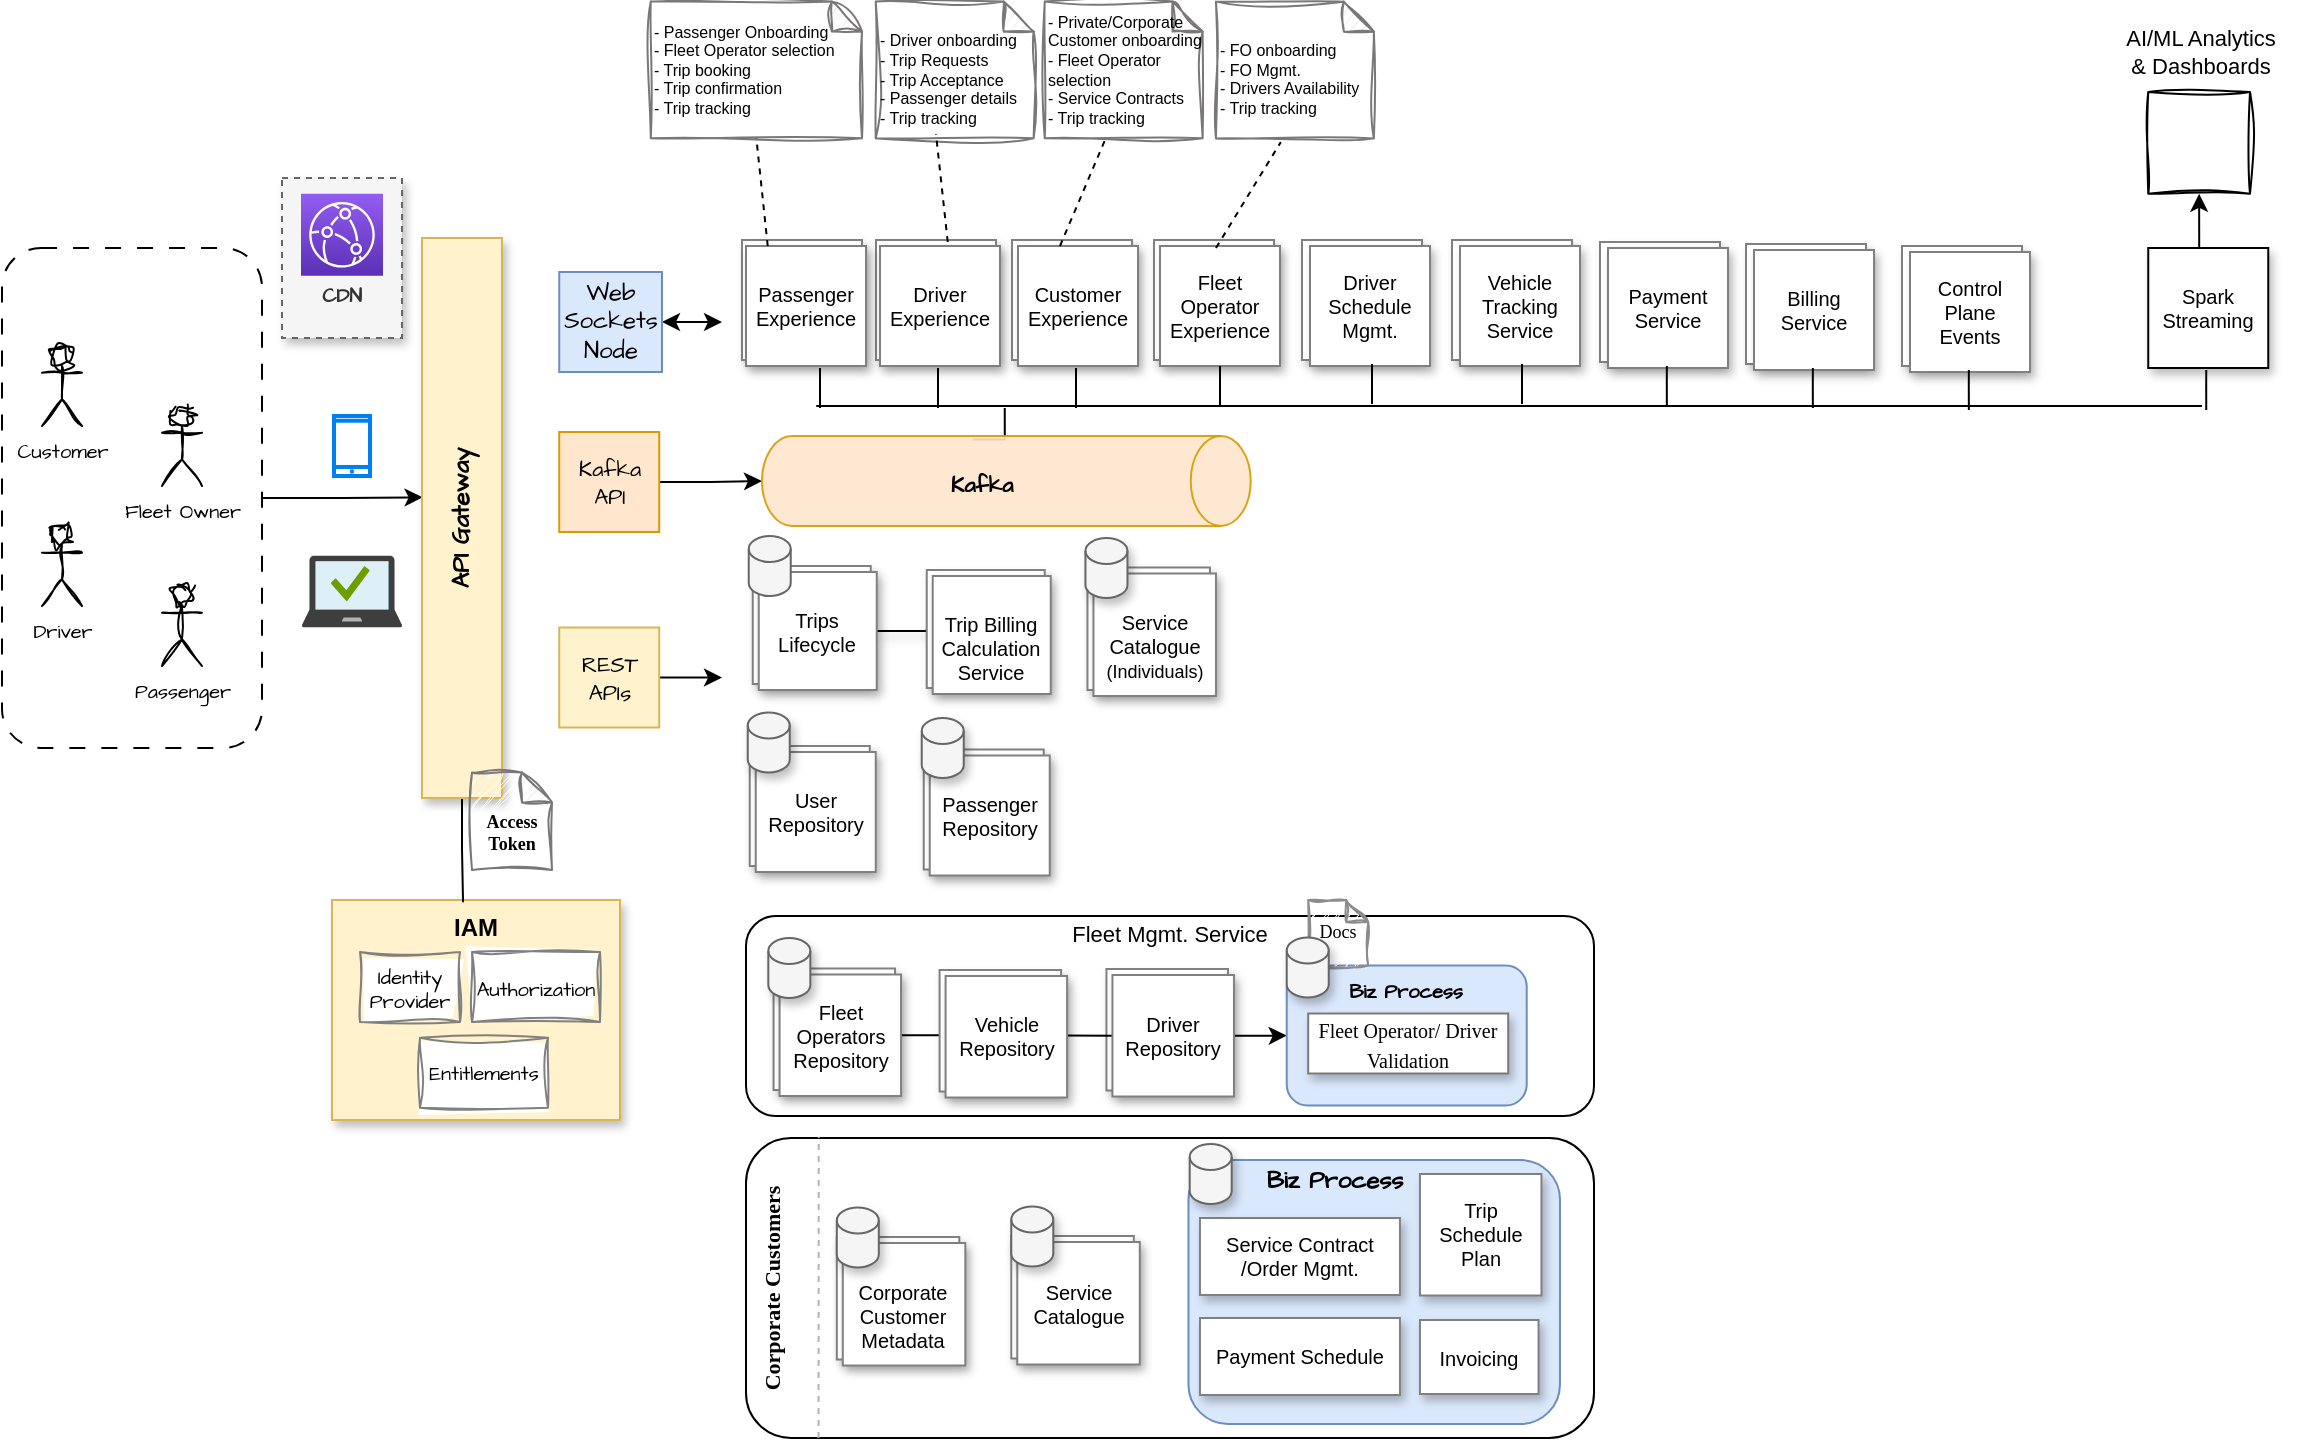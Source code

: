 <mxfile version="21.3.5" type="github" pages="4">
  <diagram name="Page-1" id="V92ixg-0RAFTT22dOkgu">
    <mxGraphModel dx="1027" dy="570" grid="1" gridSize="10" guides="1" tooltips="1" connect="1" arrows="1" fold="1" page="1" pageScale="1" pageWidth="850" pageHeight="1100" background="none" math="0" shadow="0">
      <root>
        <mxCell id="0" />
        <mxCell id="1" parent="0" />
        <mxCell id="0QTfjmnphtx62XTNxUjf-14" value="Passenger Experience" style="whiteSpace=wrap;html=1;aspect=fixed;fontFamily=Helvetica;fontSize=10;shadow=1;strokeColor=#808080;" vertex="1" parent="1">
          <mxGeometry x="390" y="231" width="60" height="60" as="geometry" />
        </mxCell>
        <mxCell id="0QTfjmnphtx62XTNxUjf-4" value="Driver Experience" style="whiteSpace=wrap;html=1;aspect=fixed;fontFamily=Helvetica;fontSize=10;shadow=1;strokeColor=#808080;" vertex="1" parent="1">
          <mxGeometry x="457" y="231" width="60" height="60" as="geometry" />
        </mxCell>
        <mxCell id="0QTfjmnphtx62XTNxUjf-3" value="Fleet Mgmt. Service" style="rounded=1;whiteSpace=wrap;html=1;verticalAlign=top;fontSize=11;spacing=-2;" vertex="1" parent="1">
          <mxGeometry x="392" y="569" width="424" height="100" as="geometry" />
        </mxCell>
        <mxCell id="5c2esexYCp1m744AWgr7-60" value="Corporate Customer Experience" style="whiteSpace=wrap;html=1;aspect=fixed;fontFamily=Helvetica;fontSize=10;shadow=1;strokeColor=#808080;" parent="1" vertex="1">
          <mxGeometry x="525" y="231" width="60" height="60" as="geometry" />
        </mxCell>
        <mxCell id="5c2esexYCp1m744AWgr7-59" value="Fleet Owner Experience" style="whiteSpace=wrap;html=1;aspect=fixed;fontFamily=Helvetica;fontSize=10;shadow=1;strokeColor=#808080;" parent="1" vertex="1">
          <mxGeometry x="596" y="231" width="60" height="60" as="geometry" />
        </mxCell>
        <mxCell id="5c2esexYCp1m744AWgr7-58" value="Payment Service" style="whiteSpace=wrap;html=1;aspect=fixed;fontFamily=Helvetica;fontSize=10;shadow=1;strokeColor=#808080;" parent="1" vertex="1">
          <mxGeometry x="819" y="232" width="60" height="60" as="geometry" />
        </mxCell>
        <mxCell id="5c2esexYCp1m744AWgr7-57" value="Driver Schedule Mgmt." style="whiteSpace=wrap;html=1;aspect=fixed;fontFamily=Helvetica;fontSize=10;shadow=1;strokeColor=#808080;" parent="1" vertex="1">
          <mxGeometry x="670" y="231" width="60" height="60" as="geometry" />
        </mxCell>
        <mxCell id="5c2esexYCp1m744AWgr7-33" value="IAM" style="rounded=0;whiteSpace=wrap;html=1;fillColor=#fff2cc;strokeColor=#d6b656;shadow=1;verticalAlign=top;fontStyle=1" parent="1" vertex="1">
          <mxGeometry x="185" y="561" width="144" height="110" as="geometry" />
        </mxCell>
        <mxCell id="5c2esexYCp1m744AWgr7-19" value="Corporate Customers" style="rounded=1;whiteSpace=wrap;html=1;horizontal=0;align=center;verticalAlign=top;fontFamily=Verdana;shadow=0;fontSize=11;fontStyle=1" parent="1" vertex="1">
          <mxGeometry x="392" y="680" width="424" height="150" as="geometry" />
        </mxCell>
        <mxCell id="yO1S-MYi9vA0boYuNNXx-58" value="Trips Lifecycle" style="whiteSpace=wrap;html=1;aspect=fixed;fontFamily=Helvetica;fontSize=10;shadow=1;strokeColor=#808080;" parent="1" vertex="1">
          <mxGeometry x="395.37" y="394" width="59" height="59" as="geometry" />
        </mxCell>
        <mxCell id="yO1S-MYi9vA0boYuNNXx-15" value="" style="rounded=1;whiteSpace=wrap;html=1;fontFamily=Verdana;fillColor=#dae8fc;strokeColor=#6c8ebf;glass=0;" parent="1" vertex="1">
          <mxGeometry x="613.23" y="691" width="185.75" height="132" as="geometry" />
        </mxCell>
        <mxCell id="XAgePhCk2vM__aNo4kLR-15" style="edgeStyle=orthogonalEdgeStyle;rounded=0;orthogonalLoop=1;jettySize=auto;html=1;exitX=1;exitY=0.5;exitDx=0;exitDy=0;fontSize=10;fontFamily=Architects Daughter;fontSource=https%3A%2F%2Ffonts.googleapis.com%2Fcss%3Ffamily%3DArchitects%2BDaughter;entryX=0.007;entryY=0.463;entryDx=0;entryDy=0;entryPerimeter=0;" parent="1" source="XAgePhCk2vM__aNo4kLR-14" target="XAgePhCk2vM__aNo4kLR-17" edge="1">
          <mxGeometry relative="1" as="geometry">
            <mxPoint x="190" y="372" as="targetPoint" />
          </mxGeometry>
        </mxCell>
        <mxCell id="XAgePhCk2vM__aNo4kLR-14" value="" style="rounded=1;whiteSpace=wrap;html=1;dashed=1;dashPattern=8 8;fontFamily=Architects Daughter;fontSource=https%3A%2F%2Ffonts.googleapis.com%2Fcss%3Ffamily%3DArchitects%2BDaughter;" parent="1" vertex="1">
          <mxGeometry x="20" y="235" width="130" height="250" as="geometry" />
        </mxCell>
        <mxCell id="XAgePhCk2vM__aNo4kLR-3" value="Customer" style="shape=umlActor;verticalLabelPosition=bottom;verticalAlign=top;html=1;outlineConnect=0;fontFamily=Architects Daughter;fontSource=https%3A%2F%2Ffonts.googleapis.com%2Fcss%3Ffamily%3DArchitects%2BDaughter;fontSize=10;sketch=1;curveFitting=1;jiggle=2;" parent="1" vertex="1">
          <mxGeometry x="40" y="284" width="20" height="40" as="geometry" />
        </mxCell>
        <mxCell id="XAgePhCk2vM__aNo4kLR-4" value="" style="html=1;verticalLabelPosition=bottom;align=center;labelBackgroundColor=#ffffff;verticalAlign=top;strokeWidth=2;strokeColor=#0080F0;shadow=0;dashed=0;shape=mxgraph.ios7.icons.smartphone;fontSize=10;fontFamily=Architects Daughter;fontSource=https%3A%2F%2Ffonts.googleapis.com%2Fcss%3Ffamily%3DArchitects%2BDaughter;" parent="1" vertex="1">
          <mxGeometry x="186" y="319" width="18" height="30" as="geometry" />
        </mxCell>
        <mxCell id="XAgePhCk2vM__aNo4kLR-5" value="" style="image;sketch=0;aspect=fixed;html=1;points=[];align=center;fontSize=10;image=img/lib/mscae/Managed_Desktop.svg;fontFamily=Architects Daughter;fontSource=https%3A%2F%2Ffonts.googleapis.com%2Fcss%3Ffamily%3DArchitects%2BDaughter;" parent="1" vertex="1">
          <mxGeometry x="170" y="388.75" width="50" height="36" as="geometry" />
        </mxCell>
        <mxCell id="XAgePhCk2vM__aNo4kLR-9" value="Driver" style="shape=umlActor;verticalLabelPosition=bottom;verticalAlign=top;html=1;outlineConnect=0;fontFamily=Architects Daughter;fontSource=https%3A%2F%2Ffonts.googleapis.com%2Fcss%3Ffamily%3DArchitects%2BDaughter;fontSize=10;sketch=1;curveFitting=1;jiggle=2;" parent="1" vertex="1">
          <mxGeometry x="40" y="374" width="20" height="40" as="geometry" />
        </mxCell>
        <mxCell id="XAgePhCk2vM__aNo4kLR-11" value="Fleet Owner" style="shape=umlActor;verticalLabelPosition=bottom;verticalAlign=top;html=1;outlineConnect=0;fontFamily=Architects Daughter;fontSource=https%3A%2F%2Ffonts.googleapis.com%2Fcss%3Ffamily%3DArchitects%2BDaughter;fontSize=10;sketch=1;curveFitting=1;jiggle=2;" parent="1" vertex="1">
          <mxGeometry x="100" y="314" width="20" height="40" as="geometry" />
        </mxCell>
        <mxCell id="XAgePhCk2vM__aNo4kLR-12" value="Passenger" style="shape=umlActor;verticalLabelPosition=bottom;verticalAlign=top;html=1;outlineConnect=0;fontFamily=Architects Daughter;fontSource=https%3A%2F%2Ffonts.googleapis.com%2Fcss%3Ffamily%3DArchitects%2BDaughter;fontSize=10;sketch=1;curveFitting=1;jiggle=2;" parent="1" vertex="1">
          <mxGeometry x="100" y="404" width="20" height="40" as="geometry" />
        </mxCell>
        <mxCell id="5c2esexYCp1m744AWgr7-34" style="edgeStyle=orthogonalEdgeStyle;rounded=0;orthogonalLoop=1;jettySize=auto;html=1;exitX=0.5;exitY=1;exitDx=0;exitDy=0;entryX=0.455;entryY=0.01;entryDx=0;entryDy=0;entryPerimeter=0;endArrow=none;endFill=0;" parent="1" source="XAgePhCk2vM__aNo4kLR-17" target="5c2esexYCp1m744AWgr7-33" edge="1">
          <mxGeometry relative="1" as="geometry" />
        </mxCell>
        <mxCell id="XAgePhCk2vM__aNo4kLR-17" value="API Gateway" style="rounded=0;whiteSpace=wrap;html=1;horizontal=0;verticalAlign=middle;fontFamily=Architects Daughter;fontSource=https%3A%2F%2Ffonts.googleapis.com%2Fcss%3Ffamily%3DArchitects%2BDaughter;fontStyle=1;fontSize=12;fillColor=#fff2cc;strokeColor=#d6b656;shadow=1;" parent="1" vertex="1">
          <mxGeometry x="230" y="230" width="40" height="280" as="geometry" />
        </mxCell>
        <mxCell id="yO1S-MYi9vA0boYuNNXx-77" style="edgeStyle=orthogonalEdgeStyle;rounded=0;orthogonalLoop=1;jettySize=auto;html=1;exitX=1;exitY=0.5;exitDx=0;exitDy=0;" parent="1" source="XAgePhCk2vM__aNo4kLR-18" edge="1">
          <mxGeometry relative="1" as="geometry">
            <mxPoint x="380" y="450" as="targetPoint" />
          </mxGeometry>
        </mxCell>
        <mxCell id="XAgePhCk2vM__aNo4kLR-18" value="REST APIs" style="whiteSpace=wrap;html=1;aspect=fixed;fontFamily=Architects Daughter;fontSource=https%3A%2F%2Ffonts.googleapis.com%2Fcss%3Ffamily%3DArchitects%2BDaughter;fontSize=11;strokeColor=#d6b656;shadow=0;fillColor=#fff2cc;" parent="1" vertex="1">
          <mxGeometry x="298.62" y="424.75" width="50" height="50" as="geometry" />
        </mxCell>
        <mxCell id="yO1S-MYi9vA0boYuNNXx-27" style="edgeStyle=orthogonalEdgeStyle;rounded=0;orthogonalLoop=1;jettySize=auto;html=1;strokeColor=default;exitX=1;exitY=0.5;exitDx=0;exitDy=0;entryX=0.5;entryY=1;entryDx=0;entryDy=0;entryPerimeter=0;" parent="1" source="XAgePhCk2vM__aNo4kLR-20" target="XAgePhCk2vM__aNo4kLR-21" edge="1">
          <mxGeometry relative="1" as="geometry">
            <mxPoint x="348.62" y="350" as="sourcePoint" />
            <mxPoint x="427.37" y="350.5" as="targetPoint" />
          </mxGeometry>
        </mxCell>
        <mxCell id="XAgePhCk2vM__aNo4kLR-20" value="Kafka API" style="whiteSpace=wrap;html=1;aspect=fixed;fontFamily=Architects Daughter;fontSource=https%3A%2F%2Ffonts.googleapis.com%2Fcss%3Ffamily%3DArchitects%2BDaughter;fontSize=11;strokeColor=#d79b00;shadow=0;fillColor=#ffe6cc;" parent="1" vertex="1">
          <mxGeometry x="298.62" y="327" width="50" height="50" as="geometry" />
        </mxCell>
        <mxCell id="yO1S-MYi9vA0boYuNNXx-8" style="edgeStyle=orthogonalEdgeStyle;rounded=0;orthogonalLoop=1;jettySize=auto;html=1;exitX=0.04;exitY=0.569;exitDx=0;exitDy=0;exitPerimeter=0;endArrow=none;endFill=0;fontFamily=Architects Daughter;fontSource=https%3A%2F%2Ffonts.googleapis.com%2Fcss%3Ffamily%3DArchitects%2BDaughter;strokeColor=default;" parent="1" source="XAgePhCk2vM__aNo4kLR-21" edge="1">
          <mxGeometry relative="1" as="geometry">
            <mxPoint x="521.37" y="315" as="targetPoint" />
          </mxGeometry>
        </mxCell>
        <mxCell id="XAgePhCk2vM__aNo4kLR-21" value="Kafka" style="shape=cylinder3;whiteSpace=wrap;html=1;boundedLbl=1;backgroundOutline=1;size=15;direction=south;fontFamily=Architects Daughter;strokeColor=#d79b00;fillColor=#ffe6cc;shadow=0;opacity=90;fontStyle=1;fontSize=11;fontSource=https%3A%2F%2Ffonts.googleapis.com%2Fcss%3Ffamily%3DArchitects%2BDaughter;spacingTop=2;" parent="1" vertex="1">
          <mxGeometry x="400" y="329" width="244.37" height="45" as="geometry" />
        </mxCell>
        <mxCell id="XAgePhCk2vM__aNo4kLR-27" value="Customer Metadata" style="whiteSpace=wrap;html=1;aspect=fixed;fontFamily=Helvetica;fontSize=10;fontStyle=0;shadow=1;strokeColor=#808080;" parent="1" vertex="1">
          <mxGeometry x="437.4" y="729.5" width="61.25" height="61.25" as="geometry" />
        </mxCell>
        <mxCell id="XAgePhCk2vM__aNo4kLR-42" value="Passenger Experience" style="whiteSpace=wrap;html=1;aspect=fixed;fontFamily=Helvetica;fontSize=10;shadow=1;strokeColor=#808080;" parent="1" vertex="1">
          <mxGeometry x="392" y="234" width="60" height="60" as="geometry" />
        </mxCell>
        <mxCell id="XAgePhCk2vM__aNo4kLR-46" value="Driver Experience" style="whiteSpace=wrap;html=1;aspect=fixed;fontFamily=Helvetica;fontSize=10;shadow=1;strokeColor=#808080;" parent="1" vertex="1">
          <mxGeometry x="459" y="234" width="60" height="60" as="geometry" />
        </mxCell>
        <mxCell id="XAgePhCk2vM__aNo4kLR-50" value="Customer Experience" style="whiteSpace=wrap;html=1;aspect=fixed;fontFamily=Helvetica;fontSize=10;shadow=1;strokeColor=#808080;" parent="1" vertex="1">
          <mxGeometry x="528" y="234" width="60" height="60" as="geometry" />
        </mxCell>
        <mxCell id="yO1S-MYi9vA0boYuNNXx-57" style="edgeStyle=orthogonalEdgeStyle;rounded=0;orthogonalLoop=1;jettySize=auto;html=1;exitX=1;exitY=0.5;exitDx=0;exitDy=0;entryX=0;entryY=0.5;entryDx=0;entryDy=0;endArrow=none;endFill=0;shadow=1;fontFamily=Helvetica;" parent="1" source="XAgePhCk2vM__aNo4kLR-54" target="yO1S-MYi9vA0boYuNNXx-56" edge="1">
          <mxGeometry relative="1" as="geometry" />
        </mxCell>
        <mxCell id="XAgePhCk2vM__aNo4kLR-54" value="Trips Lifecycle" style="whiteSpace=wrap;html=1;aspect=fixed;fontFamily=Helvetica;fontSize=10;shadow=1;strokeColor=#808080;" parent="1" vertex="1">
          <mxGeometry x="398.37" y="397" width="59" height="59" as="geometry" />
        </mxCell>
        <mxCell id="XAgePhCk2vM__aNo4kLR-55" value="Fleet Operator Experience" style="whiteSpace=wrap;html=1;aspect=fixed;fontFamily=Helvetica;fontSize=10;shadow=1;strokeColor=#808080;" parent="1" vertex="1">
          <mxGeometry x="599" y="234" width="60" height="60" as="geometry" />
        </mxCell>
        <mxCell id="XAgePhCk2vM__aNo4kLR-58" value="Trip Schedule Plan" style="whiteSpace=wrap;html=1;aspect=fixed;fontFamily=Helvetica;fontSize=10;shadow=1;strokeColor=#808080;" parent="1" vertex="1">
          <mxGeometry x="728.98" y="698" width="60.75" height="60.75" as="geometry" />
        </mxCell>
        <mxCell id="yO1S-MYi9vA0boYuNNXx-6" value="" style="endArrow=none;html=1;rounded=0;fontFamily=Helvetica;strokeColor=default;" parent="1" edge="1">
          <mxGeometry width="50" height="50" relative="1" as="geometry">
            <mxPoint x="427.13" y="314" as="sourcePoint" />
            <mxPoint x="1120" y="314" as="targetPoint" />
          </mxGeometry>
        </mxCell>
        <mxCell id="yO1S-MYi9vA0boYuNNXx-9" style="edgeStyle=orthogonalEdgeStyle;rounded=0;orthogonalLoop=1;jettySize=auto;html=1;exitX=0;exitY=0.5;exitDx=0;exitDy=0;exitPerimeter=0;endArrow=none;endFill=0;fontFamily=Helvetica;strokeColor=default;" parent="1" edge="1">
          <mxGeometry relative="1" as="geometry">
            <mxPoint x="429" y="295" as="targetPoint" />
            <mxPoint x="429" y="315" as="sourcePoint" />
            <Array as="points">
              <mxPoint x="429" y="303" />
              <mxPoint x="429" y="303" />
            </Array>
          </mxGeometry>
        </mxCell>
        <mxCell id="yO1S-MYi9vA0boYuNNXx-10" style="edgeStyle=orthogonalEdgeStyle;rounded=0;orthogonalLoop=1;jettySize=auto;html=1;exitX=0;exitY=0.5;exitDx=0;exitDy=0;exitPerimeter=0;endArrow=none;endFill=0;fontFamily=Helvetica;strokeColor=default;" parent="1" edge="1">
          <mxGeometry relative="1" as="geometry">
            <mxPoint x="488" y="295" as="targetPoint" />
            <mxPoint x="488" y="315" as="sourcePoint" />
            <Array as="points">
              <mxPoint x="488" y="303" />
              <mxPoint x="488" y="303" />
            </Array>
          </mxGeometry>
        </mxCell>
        <mxCell id="yO1S-MYi9vA0boYuNNXx-11" style="edgeStyle=orthogonalEdgeStyle;rounded=0;orthogonalLoop=1;jettySize=auto;html=1;exitX=0;exitY=0.5;exitDx=0;exitDy=0;exitPerimeter=0;endArrow=none;endFill=0;fontFamily=Helvetica;strokeColor=default;" parent="1" edge="1">
          <mxGeometry relative="1" as="geometry">
            <mxPoint x="557" y="295" as="targetPoint" />
            <mxPoint x="557" y="315" as="sourcePoint" />
            <Array as="points">
              <mxPoint x="557" y="303" />
              <mxPoint x="557" y="303" />
            </Array>
          </mxGeometry>
        </mxCell>
        <mxCell id="yO1S-MYi9vA0boYuNNXx-12" style="edgeStyle=orthogonalEdgeStyle;rounded=0;orthogonalLoop=1;jettySize=auto;html=1;exitX=0;exitY=0.5;exitDx=0;exitDy=0;exitPerimeter=0;endArrow=none;endFill=0;fontFamily=Helvetica;strokeColor=default;" parent="1" edge="1">
          <mxGeometry relative="1" as="geometry">
            <mxPoint x="629" y="294" as="targetPoint" />
            <mxPoint x="629" y="314" as="sourcePoint" />
            <Array as="points">
              <mxPoint x="629" y="302" />
              <mxPoint x="629" y="302" />
            </Array>
          </mxGeometry>
        </mxCell>
        <mxCell id="yO1S-MYi9vA0boYuNNXx-16" value="Biz Process" style="text;html=1;strokeColor=none;fillColor=none;align=center;verticalAlign=middle;whiteSpace=wrap;rounded=0;horizontal=1;fontStyle=1;fontFamily=Architects Daughter;fontSource=https%3A%2F%2Ffonts.googleapis.com%2Fcss%3Ffamily%3DArchitects%2BDaughter;" parent="1" vertex="1">
          <mxGeometry x="642.65" y="686.5" width="87.43" height="30" as="geometry" />
        </mxCell>
        <mxCell id="yO1S-MYi9vA0boYuNNXx-17" value="Service Contract /Order Mgmt." style="rounded=0;whiteSpace=wrap;html=1;fontFamily=Helvetica;shadow=1;strokeColor=#808080;fontSize=10;" parent="1" vertex="1">
          <mxGeometry x="618.98" y="720" width="100" height="38.5" as="geometry" />
        </mxCell>
        <mxCell id="yO1S-MYi9vA0boYuNNXx-46" style="edgeStyle=orthogonalEdgeStyle;rounded=0;orthogonalLoop=1;jettySize=auto;html=1;exitX=0.5;exitY=0;exitDx=0;exitDy=0;entryX=0.5;entryY=1;entryDx=0;entryDy=0;fontFamily=Helvetica;" parent="1" source="yO1S-MYi9vA0boYuNNXx-29" target="yO1S-MYi9vA0boYuNNXx-45" edge="1">
          <mxGeometry relative="1" as="geometry" />
        </mxCell>
        <mxCell id="yO1S-MYi9vA0boYuNNXx-29" value="Spark Streaming" style="whiteSpace=wrap;html=1;aspect=fixed;fontFamily=Helvetica;fontSize=10;fontStyle=0;shadow=1;" parent="1" vertex="1">
          <mxGeometry x="1093.13" y="235" width="60" height="60" as="geometry" />
        </mxCell>
        <mxCell id="yO1S-MYi9vA0boYuNNXx-41" style="edgeStyle=orthogonalEdgeStyle;rounded=0;orthogonalLoop=1;jettySize=auto;html=1;exitX=0;exitY=0.5;exitDx=0;exitDy=0;exitPerimeter=0;endArrow=none;endFill=0;fontFamily=Helvetica;strokeColor=default;" parent="1" edge="1">
          <mxGeometry relative="1" as="geometry">
            <mxPoint x="1122.13" y="296" as="targetPoint" />
            <mxPoint x="1122.13" y="316" as="sourcePoint" />
            <Array as="points">
              <mxPoint x="1122.13" y="304" />
              <mxPoint x="1122.13" y="304" />
            </Array>
          </mxGeometry>
        </mxCell>
        <mxCell id="yO1S-MYi9vA0boYuNNXx-48" style="edgeStyle=orthogonalEdgeStyle;rounded=0;orthogonalLoop=1;jettySize=auto;html=1;exitX=1;exitY=0.5;exitDx=0;exitDy=0;startArrow=classic;startFill=1;" parent="1" source="yO1S-MYi9vA0boYuNNXx-42" edge="1">
          <mxGeometry relative="1" as="geometry">
            <mxPoint x="380" y="272" as="targetPoint" />
          </mxGeometry>
        </mxCell>
        <mxCell id="yO1S-MYi9vA0boYuNNXx-42" value="Web Sockets Node" style="rounded=0;whiteSpace=wrap;html=1;fontFamily=Architects Daughter;fontSource=https%3A%2F%2Ffonts.googleapis.com%2Fcss%3Ffamily%3DArchitects%2BDaughter;shadow=0;fillColor=#dae8fc;strokeColor=#6c8ebf;" parent="1" vertex="1">
          <mxGeometry x="298.62" y="247" width="51.38" height="50" as="geometry" />
        </mxCell>
        <mxCell id="yO1S-MYi9vA0boYuNNXx-45" value="" style="shape=image;html=1;verticalAlign=top;verticalLabelPosition=bottom;labelBackgroundColor=#ffffff;imageAspect=0;aspect=fixed;image=https://cdn3.iconfinder.com/data/icons/user-interface-169/32/dashboard-128.png;imageBorder=default;sketch=1;curveFitting=1;jiggle=2;" parent="1" vertex="1">
          <mxGeometry x="1093.13" y="157" width="50.88" height="50.88" as="geometry" />
        </mxCell>
        <mxCell id="yO1S-MYi9vA0boYuNNXx-47" value="&lt;font style=&quot;font-size: 11px;&quot;&gt;AI/ML Analytics &lt;br style=&quot;font-size: 11px;&quot;&gt;&amp;amp; Dashboards&lt;/font&gt;" style="text;html=1;align=center;verticalAlign=middle;resizable=0;points=[];autosize=1;strokeColor=none;fillColor=none;fontFamily=Helvetica;fontSize=11;" parent="1" vertex="1">
          <mxGeometry x="1068.57" y="117" width="100" height="40" as="geometry" />
        </mxCell>
        <mxCell id="yO1S-MYi9vA0boYuNNXx-49" value="Service Catalogue" style="whiteSpace=wrap;html=1;aspect=fixed;fontFamily=Verdana;fontSize=10;fontStyle=0;shadow=1;strokeColor=#808080;" parent="1" vertex="1">
          <mxGeometry x="524.64" y="729" width="61.25" height="61.25" as="geometry" />
        </mxCell>
        <mxCell id="yO1S-MYi9vA0boYuNNXx-54" value="" style="shape=cylinder3;whiteSpace=wrap;html=1;boundedLbl=1;backgroundOutline=1;size=6.498;fontFamily=Helvetica;fontSize=9;shadow=0;strokeColor=#666666;fillColor=#f5f5f5;fontColor=#333333;fillStyle=solid;" parent="1" vertex="1">
          <mxGeometry x="393.37" y="379" width="21" height="30" as="geometry" />
        </mxCell>
        <mxCell id="yO1S-MYi9vA0boYuNNXx-55" value="" style="shape=cylinder3;whiteSpace=wrap;html=1;boundedLbl=1;backgroundOutline=1;size=6.498;fontFamily=Verdana;fontSize=9;shadow=1;strokeColor=#666666;fillColor=#f5f5f5;fontColor=#333333;" parent="1" vertex="1">
          <mxGeometry x="613.85" y="683" width="21" height="30" as="geometry" />
        </mxCell>
        <mxCell id="yO1S-MYi9vA0boYuNNXx-56" value="Trip Payment Calculation Service" style="whiteSpace=wrap;html=1;aspect=fixed;fontFamily=Helvetica;fontSize=10;shadow=1;strokeColor=#808080;" parent="1" vertex="1">
          <mxGeometry x="482.37" y="396" width="59" height="59" as="geometry" />
        </mxCell>
        <mxCell id="yO1S-MYi9vA0boYuNNXx-59" value="&lt;br&gt;Trip Billing Calculation Service" style="whiteSpace=wrap;html=1;aspect=fixed;fontFamily=Helvetica;fontSize=10;shadow=1;strokeColor=#808080;" parent="1" vertex="1">
          <mxGeometry x="485.37" y="399" width="59" height="59" as="geometry" />
        </mxCell>
        <mxCell id="yO1S-MYi9vA0boYuNNXx-60" value="&lt;br&gt;Corporate Customer Metadata" style="whiteSpace=wrap;html=1;aspect=fixed;fontFamily=Helvetica;fontSize=10;fontStyle=0;shadow=1;strokeColor=#808080;" parent="1" vertex="1">
          <mxGeometry x="440.4" y="732.5" width="61.25" height="61.25" as="geometry" />
        </mxCell>
        <mxCell id="yO1S-MYi9vA0boYuNNXx-53" value="" style="shape=cylinder3;whiteSpace=wrap;html=1;boundedLbl=1;backgroundOutline=1;size=6.498;fontFamily=Helvetica;fontSize=9;shadow=1;strokeColor=#666666;fillColor=#f5f5f5;fontColor=#333333;" parent="1" vertex="1">
          <mxGeometry x="437.4" y="714.75" width="21" height="30" as="geometry" />
        </mxCell>
        <mxCell id="yO1S-MYi9vA0boYuNNXx-63" value="Service Catalogue" style="whiteSpace=wrap;html=1;aspect=fixed;fontFamily=Helvetica;fontSize=10;fontStyle=0;shadow=1;strokeColor=#808080;" parent="1" vertex="1">
          <mxGeometry x="527.64" y="732" width="61.25" height="61.25" as="geometry" />
        </mxCell>
        <mxCell id="yO1S-MYi9vA0boYuNNXx-50" value="" style="shape=cylinder3;whiteSpace=wrap;html=1;boundedLbl=1;backgroundOutline=1;size=6.498;fontFamily=Verdana;fontSize=9;shadow=1;strokeColor=#666666;fillColor=#f5f5f5;fontColor=#333333;" parent="1" vertex="1">
          <mxGeometry x="524.64" y="714.25" width="21" height="30" as="geometry" />
        </mxCell>
        <mxCell id="yO1S-MYi9vA0boYuNNXx-78" value="&lt;br&gt;&lt;br&gt;&lt;br&gt;&lt;b&gt;CDN&lt;/b&gt;" style="rounded=0;whiteSpace=wrap;fontFamily=Architects Daughter;fontSource=https%3A%2F%2Ffonts.googleapis.com%2Fcss%3Ffamily%3DArchitects%2BDaughter;fontStyle=0;shadow=1;glass=0;fontSize=10;labelBackgroundColor=none;labelBorderColor=none;html=1;horizontal=1;dashed=1;fillStyle=auto;strokeColor=#666666;fillColor=#f5f5f5;fontColor=#333333;" parent="1" vertex="1">
          <mxGeometry x="160" y="200" width="60" height="80" as="geometry" />
        </mxCell>
        <mxCell id="5c2esexYCp1m744AWgr7-2" value="Fleet Operators Repository" style="whiteSpace=wrap;html=1;aspect=fixed;fontFamily=Helvetica;fontSize=10;shadow=1;strokeColor=#808080;" parent="1" vertex="1">
          <mxGeometry x="405.78" y="595.25" width="60.75" height="60.75" as="geometry" />
        </mxCell>
        <mxCell id="5c2esexYCp1m744AWgr7-3" value="Drivers Repository" style="whiteSpace=wrap;html=1;aspect=fixed;fontFamily=Helvetica;fontSize=10;shadow=1;strokeColor=#808080;" parent="1" vertex="1">
          <mxGeometry x="572.23" y="595.5" width="60.75" height="60.75" as="geometry" />
        </mxCell>
        <mxCell id="5c2esexYCp1m744AWgr7-4" value="&lt;br&gt;Service Catalogue &lt;font style=&quot;font-size: 9px;&quot;&gt;(Private)&lt;/font&gt;" style="whiteSpace=wrap;html=1;aspect=fixed;fontFamily=Verdana;fontSize=10;fontStyle=0;shadow=1;strokeColor=#808080;" parent="1" vertex="1">
          <mxGeometry x="562.73" y="394.75" width="61.25" height="61.25" as="geometry" />
        </mxCell>
        <mxCell id="5c2esexYCp1m744AWgr7-43" style="edgeStyle=orthogonalEdgeStyle;rounded=0;orthogonalLoop=1;jettySize=auto;html=1;exitX=1;exitY=0.5;exitDx=0;exitDy=0;entryX=0;entryY=0.5;entryDx=0;entryDy=0;endArrow=none;endFill=0;" parent="1" source="5c2esexYCp1m744AWgr7-7" target="5c2esexYCp1m744AWgr7-9" edge="1">
          <mxGeometry relative="1" as="geometry" />
        </mxCell>
        <mxCell id="5c2esexYCp1m744AWgr7-7" value="Fleet Operators Repository" style="whiteSpace=wrap;html=1;aspect=fixed;fontFamily=Helvetica;fontSize=10;shadow=1;strokeColor=#808080;" parent="1" vertex="1">
          <mxGeometry x="408.78" y="598.25" width="60.75" height="60.75" as="geometry" />
        </mxCell>
        <mxCell id="5c2esexYCp1m744AWgr7-8" value="" style="shape=cylinder3;whiteSpace=wrap;html=1;boundedLbl=1;backgroundOutline=1;size=6.498;fontFamily=Helvetica;fontSize=9;shadow=1;strokeColor=#666666;fillColor=#f5f5f5;fontColor=#333333;" parent="1" vertex="1">
          <mxGeometry x="403.16" y="580" width="21" height="30" as="geometry" />
        </mxCell>
        <mxCell id="5c2esexYCp1m744AWgr7-48" value="" style="edgeStyle=orthogonalEdgeStyle;rounded=0;orthogonalLoop=1;jettySize=auto;html=1;" parent="1" source="5c2esexYCp1m744AWgr7-9" target="5c2esexYCp1m744AWgr7-47" edge="1">
          <mxGeometry relative="1" as="geometry" />
        </mxCell>
        <mxCell id="5c2esexYCp1m744AWgr7-9" value="Driver Repository" style="whiteSpace=wrap;html=1;aspect=fixed;fontFamily=Helvetica;fontSize=10;shadow=1;strokeColor=#808080;" parent="1" vertex="1">
          <mxGeometry x="575.23" y="598.5" width="60.75" height="60.75" as="geometry" />
        </mxCell>
        <mxCell id="5c2esexYCp1m744AWgr7-13" value="Passenger Repository" style="whiteSpace=wrap;html=1;aspect=fixed;fontFamily=Helvetica;fontSize=10;shadow=1;strokeColor=#808080;" parent="1" vertex="1">
          <mxGeometry x="480.87" y="485.75" width="60" height="60" as="geometry" />
        </mxCell>
        <mxCell id="5c2esexYCp1m744AWgr7-14" value="Passenger Repository" style="whiteSpace=wrap;html=1;aspect=fixed;fontFamily=Helvetica;fontSize=10;shadow=1;strokeColor=#808080;" parent="1" vertex="1">
          <mxGeometry x="483.87" y="488.75" width="60" height="60" as="geometry" />
        </mxCell>
        <mxCell id="5c2esexYCp1m744AWgr7-15" value="" style="shape=cylinder3;whiteSpace=wrap;html=1;boundedLbl=1;backgroundOutline=1;size=6.498;fontFamily=Helvetica;fontSize=9;shadow=1;strokeColor=#666666;fillColor=#f5f5f5;fontColor=#333333;" parent="1" vertex="1">
          <mxGeometry x="479.87" y="470" width="21" height="30" as="geometry" />
        </mxCell>
        <mxCell id="5c2esexYCp1m744AWgr7-20" value="" style="endArrow=none;html=1;rounded=0;entryX=0.108;entryY=-0.003;entryDx=0;entryDy=0;entryPerimeter=0;strokeColor=#B3B3B3;dashed=1;fontColor=#808080;" parent="1" edge="1">
          <mxGeometry width="50" height="50" relative="1" as="geometry">
            <mxPoint x="428.28" y="830" as="sourcePoint" />
            <mxPoint x="428.36" y="679.43" as="targetPoint" />
          </mxGeometry>
        </mxCell>
        <mxCell id="5c2esexYCp1m744AWgr7-28" value="Payment Service" style="whiteSpace=wrap;html=1;aspect=fixed;fontFamily=Helvetica;fontSize=10;shadow=1;strokeColor=#808080;" parent="1" vertex="1">
          <mxGeometry x="823" y="235" width="60" height="60" as="geometry" />
        </mxCell>
        <mxCell id="5c2esexYCp1m744AWgr7-29" value="Identity Provider" style="rounded=0;whiteSpace=wrap;html=1;fontFamily=Architects Daughter;fontSource=https%3A%2F%2Ffonts.googleapis.com%2Fcss%3Ffamily%3DArchitects%2BDaughter;fontSize=10;strokeColor=#808080;sketch=1;curveFitting=1;jiggle=2;" parent="1" vertex="1">
          <mxGeometry x="199" y="587" width="50" height="35" as="geometry" />
        </mxCell>
        <mxCell id="5c2esexYCp1m744AWgr7-30" value="Authorization" style="rounded=0;whiteSpace=wrap;html=1;fontFamily=Architects Daughter;fontSource=https%3A%2F%2Ffonts.googleapis.com%2Fcss%3Ffamily%3DArchitects%2BDaughter;fontSize=10;strokeColor=#808080;sketch=1;curveFitting=1;jiggle=2;" parent="1" vertex="1">
          <mxGeometry x="255" y="587" width="64" height="35" as="geometry" />
        </mxCell>
        <mxCell id="5c2esexYCp1m744AWgr7-31" value="Entitlements" style="rounded=0;whiteSpace=wrap;html=1;fontFamily=Architects Daughter;fontSource=https%3A%2F%2Ffonts.googleapis.com%2Fcss%3Ffamily%3DArchitects%2BDaughter;fontSize=10;strokeColor=#808080;sketch=1;curveFitting=1;jiggle=2;" parent="1" vertex="1">
          <mxGeometry x="229" y="629.88" width="64" height="35" as="geometry" />
        </mxCell>
        <mxCell id="5c2esexYCp1m744AWgr7-35" value="&lt;br style=&quot;font-size: 9px;&quot;&gt;Access &lt;br style=&quot;font-size: 9px;&quot;&gt;Token" style="shape=note;whiteSpace=wrap;html=1;backgroundOutline=1;darkOpacity=0.05;size=15;sketch=1;curveFitting=1;jiggle=2;shadow=0;fillStyle=hachure;fontFamily=Verdana;fontSize=9;fontStyle=1;strokeColor=#797777;" parent="1" vertex="1">
          <mxGeometry x="255" y="497.25" width="40" height="48.75" as="geometry" />
        </mxCell>
        <mxCell id="5c2esexYCp1m744AWgr7-38" value="Passenger Repository" style="whiteSpace=wrap;html=1;aspect=fixed;fontFamily=Helvetica;fontSize=10;shadow=1;strokeColor=#808080;" parent="1" vertex="1">
          <mxGeometry x="393.87" y="484" width="60" height="60" as="geometry" />
        </mxCell>
        <mxCell id="5c2esexYCp1m744AWgr7-39" value="User Repository" style="whiteSpace=wrap;html=1;aspect=fixed;fontFamily=Helvetica;fontSize=10;shadow=1;strokeColor=#808080;" parent="1" vertex="1">
          <mxGeometry x="396.87" y="487" width="60" height="60" as="geometry" />
        </mxCell>
        <mxCell id="5c2esexYCp1m744AWgr7-40" value="" style="shape=cylinder3;whiteSpace=wrap;html=1;boundedLbl=1;backgroundOutline=1;size=6.498;fontFamily=Helvetica;fontSize=9;shadow=1;strokeColor=#666666;fillColor=#f5f5f5;fontColor=#333333;" parent="1" vertex="1">
          <mxGeometry x="392.87" y="467.25" width="21" height="30" as="geometry" />
        </mxCell>
        <mxCell id="5c2esexYCp1m744AWgr7-41" value="Driver Schedule Mgmt." style="whiteSpace=wrap;html=1;aspect=fixed;fontFamily=Helvetica;fontSize=10;shadow=1;strokeColor=#808080;" parent="1" vertex="1">
          <mxGeometry x="674" y="234" width="60" height="60" as="geometry" />
        </mxCell>
        <mxCell id="5c2esexYCp1m744AWgr7-44" style="edgeStyle=orthogonalEdgeStyle;rounded=0;orthogonalLoop=1;jettySize=auto;html=1;exitX=0;exitY=0.5;exitDx=0;exitDy=0;exitPerimeter=0;endArrow=none;endFill=0;fontFamily=Helvetica;strokeColor=default;" parent="1" edge="1">
          <mxGeometry relative="1" as="geometry">
            <mxPoint x="852.43" y="294" as="targetPoint" />
            <mxPoint x="852.43" y="314" as="sourcePoint" />
            <Array as="points">
              <mxPoint x="852.43" y="302" />
              <mxPoint x="852.43" y="302" />
            </Array>
          </mxGeometry>
        </mxCell>
        <mxCell id="5c2esexYCp1m744AWgr7-45" style="edgeStyle=orthogonalEdgeStyle;rounded=0;orthogonalLoop=1;jettySize=auto;html=1;exitX=0;exitY=0.5;exitDx=0;exitDy=0;exitPerimeter=0;endArrow=none;endFill=0;fontFamily=Helvetica;strokeColor=default;" parent="1" edge="1">
          <mxGeometry relative="1" as="geometry">
            <mxPoint x="705" y="293" as="targetPoint" />
            <mxPoint x="705" y="313" as="sourcePoint" />
            <Array as="points">
              <mxPoint x="705" y="301" />
              <mxPoint x="705" y="301" />
            </Array>
          </mxGeometry>
        </mxCell>
        <mxCell id="5c2esexYCp1m744AWgr7-47" value="&lt;b&gt;Biz Process&lt;/b&gt;" style="rounded=1;whiteSpace=wrap;html=1;fontSize=10;strokeColor=#6c8ebf;shadow=0;fillColor=#dae8fc;verticalAlign=top;fontFamily=Architects Daughter;fontSource=https%3A%2F%2Ffonts.googleapis.com%2Fcss%3Ffamily%3DArchitects%2BDaughter;" parent="1" vertex="1">
          <mxGeometry x="662.36" y="593.75" width="120" height="70" as="geometry" />
        </mxCell>
        <mxCell id="5c2esexYCp1m744AWgr7-50" value="&lt;font style=&quot;font-size: 10px;&quot; face=&quot;Verdana&quot;&gt;Fleet Operator/ Driver Validation&lt;/font&gt;" style="rounded=0;whiteSpace=wrap;html=1;strokeColor=#7c7979;shadow=1;" parent="1" vertex="1">
          <mxGeometry x="673.1" y="617.75" width="100" height="30" as="geometry" />
        </mxCell>
        <mxCell id="5c2esexYCp1m744AWgr7-52" value="Payment Schedule" style="rounded=0;whiteSpace=wrap;html=1;fontFamily=Helvetica;shadow=1;strokeColor=#808080;fontSize=10;" parent="1" vertex="1">
          <mxGeometry x="618.98" y="770" width="100" height="38.5" as="geometry" />
        </mxCell>
        <mxCell id="5c2esexYCp1m744AWgr7-53" value="Invoicing" style="rounded=0;whiteSpace=wrap;html=1;fontFamily=Helvetica;shadow=1;strokeColor=#808080;fontSize=10;" parent="1" vertex="1">
          <mxGeometry x="728.98" y="771" width="59.3" height="37" as="geometry" />
        </mxCell>
        <mxCell id="5c2esexYCp1m744AWgr7-54" value="Docs" style="shape=note;whiteSpace=wrap;html=1;backgroundOutline=1;darkOpacity=0.05;size=11;sketch=1;curveFitting=1;jiggle=2;shadow=0;fillStyle=hachure;fontFamily=Verdana;fontSize=9;fontStyle=0;strokeColor=#8d8b8b;" parent="1" vertex="1">
          <mxGeometry x="673.1" y="561" width="30" height="32.75" as="geometry" />
        </mxCell>
        <mxCell id="5c2esexYCp1m744AWgr7-55" value="" style="shape=cylinder3;whiteSpace=wrap;html=1;boundedLbl=1;backgroundOutline=1;size=6.498;fontFamily=Verdana;fontSize=9;shadow=1;strokeColor=#666666;fillColor=#f5f5f5;fontColor=#333333;" parent="1" vertex="1">
          <mxGeometry x="662.36" y="579.75" width="21" height="30" as="geometry" />
        </mxCell>
        <mxCell id="5c2esexYCp1m744AWgr7-56" value="&lt;br&gt;Service Catalogue &lt;font style=&quot;font-size: 9px;&quot;&gt;(Individuals)&lt;/font&gt;" style="whiteSpace=wrap;html=1;aspect=fixed;fontFamily=Helvetica;fontSize=10;fontStyle=0;shadow=1;strokeColor=#808080;" parent="1" vertex="1">
          <mxGeometry x="565.73" y="397.75" width="61.25" height="61.25" as="geometry" />
        </mxCell>
        <mxCell id="5c2esexYCp1m744AWgr7-12" value="" style="shape=cylinder3;whiteSpace=wrap;html=1;boundedLbl=1;backgroundOutline=1;size=6.498;fontFamily=Verdana;fontSize=9;shadow=1;strokeColor=#666666;fillColor=#f5f5f5;fontColor=#333333;" parent="1" vertex="1">
          <mxGeometry x="561.73" y="380" width="21" height="30" as="geometry" />
        </mxCell>
        <mxCell id="0QTfjmnphtx62XTNxUjf-1" value="Drivers Repository" style="whiteSpace=wrap;html=1;aspect=fixed;fontFamily=Helvetica;fontSize=10;shadow=1;strokeColor=#808080;" vertex="1" parent="1">
          <mxGeometry x="488.8" y="596" width="60.75" height="60.75" as="geometry" />
        </mxCell>
        <mxCell id="0QTfjmnphtx62XTNxUjf-2" value="Vehicle Repository" style="whiteSpace=wrap;html=1;aspect=fixed;fontFamily=Helvetica;fontSize=10;shadow=1;strokeColor=#808080;" vertex="1" parent="1">
          <mxGeometry x="491.8" y="599" width="60.75" height="60.75" as="geometry" />
        </mxCell>
        <mxCell id="0QTfjmnphtx62XTNxUjf-11" value="Driver Schedule Mgmt." style="whiteSpace=wrap;html=1;aspect=fixed;fontFamily=Helvetica;fontSize=10;shadow=1;strokeColor=#808080;" vertex="1" parent="1">
          <mxGeometry x="745" y="231" width="60" height="60" as="geometry" />
        </mxCell>
        <mxCell id="0QTfjmnphtx62XTNxUjf-12" value="Vehicle Tracking Service" style="whiteSpace=wrap;html=1;aspect=fixed;fontFamily=Helvetica;fontSize=10;shadow=1;strokeColor=#808080;" vertex="1" parent="1">
          <mxGeometry x="749" y="234" width="60" height="60" as="geometry" />
        </mxCell>
        <mxCell id="0QTfjmnphtx62XTNxUjf-13" style="edgeStyle=orthogonalEdgeStyle;rounded=0;orthogonalLoop=1;jettySize=auto;html=1;exitX=0;exitY=0.5;exitDx=0;exitDy=0;exitPerimeter=0;endArrow=none;endFill=0;fontFamily=Helvetica;strokeColor=default;" edge="1" parent="1">
          <mxGeometry relative="1" as="geometry">
            <mxPoint x="780" y="293" as="targetPoint" />
            <mxPoint x="780" y="313" as="sourcePoint" />
            <Array as="points">
              <mxPoint x="780" y="301" />
              <mxPoint x="780" y="301" />
            </Array>
          </mxGeometry>
        </mxCell>
        <mxCell id="0QTfjmnphtx62XTNxUjf-16" value="&lt;div style=&quot;font-size: 8px;&quot;&gt;&lt;div style=&quot;font-size: 8px;&quot;&gt;&lt;span style=&quot;font-family: Helvetica; background-color: initial; font-weight: normal; font-size: 8px;&quot;&gt;- Passenger Onboarding&lt;/span&gt;&lt;/div&gt;&lt;div style=&quot;font-size: 8px;&quot;&gt;&lt;span style=&quot;font-family: Helvetica; background-color: initial; font-weight: normal; font-size: 8px;&quot;&gt;- Fleet Operator selection&lt;/span&gt;&lt;br style=&quot;font-size: 8px;&quot;&gt;&lt;/div&gt;&lt;div style=&quot;font-size: 8px;&quot;&gt;&lt;span style=&quot;background-color: initial; font-weight: normal; font-size: 8px;&quot;&gt;&lt;font style=&quot;font-size: 8px;&quot; face=&quot;Helvetica&quot;&gt;- Trip booking&lt;/font&gt;&lt;/span&gt;&lt;/div&gt;&lt;div style=&quot;font-size: 8px;&quot;&gt;&lt;span style=&quot;background-color: initial; font-weight: normal; font-size: 8px;&quot;&gt;&lt;font style=&quot;font-size: 8px;&quot; face=&quot;Helvetica&quot;&gt;- Trip confirmation&lt;/font&gt;&lt;/span&gt;&lt;/div&gt;&lt;div style=&quot;font-size: 8px;&quot;&gt;&lt;span style=&quot;background-color: initial; font-weight: normal; font-size: 8px;&quot;&gt;&lt;font style=&quot;font-size: 8px;&quot; face=&quot;Helvetica&quot;&gt;- Trip tracking&lt;/font&gt;&lt;/span&gt;&lt;/div&gt;&lt;/div&gt;" style="shape=note;whiteSpace=wrap;html=1;backgroundOutline=1;darkOpacity=0.05;size=15;sketch=1;curveFitting=1;jiggle=2;shadow=0;fillStyle=hachure;fontFamily=Verdana;fontSize=8;fontStyle=1;strokeColor=#797777;align=left;" vertex="1" parent="1">
          <mxGeometry x="344.37" y="111.81" width="105.63" height="68.37" as="geometry" />
        </mxCell>
        <mxCell id="0QTfjmnphtx62XTNxUjf-17" value="&lt;div style=&quot;font-size: 8px;&quot;&gt;&lt;div style=&quot;font-size: 8px;&quot;&gt;&lt;span style=&quot;font-family: Helvetica; background-color: initial; font-weight: normal; font-size: 8px;&quot;&gt;&lt;br&gt;&lt;/span&gt;&lt;/div&gt;&lt;div style=&quot;font-size: 8px;&quot;&gt;&lt;span style=&quot;font-family: Helvetica; background-color: initial; font-weight: normal; font-size: 8px;&quot;&gt;- Driver onboarding&lt;/span&gt;&lt;/div&gt;&lt;div style=&quot;font-size: 8px;&quot;&gt;&lt;span style=&quot;font-family: Helvetica; background-color: initial; font-weight: normal; font-size: 8px;&quot;&gt;- Trip Requests&lt;/span&gt;&lt;br style=&quot;font-size: 8px;&quot;&gt;&lt;/div&gt;&lt;div style=&quot;font-size: 8px;&quot;&gt;&lt;span style=&quot;background-color: initial; font-weight: normal; font-size: 8px;&quot;&gt;&lt;font style=&quot;font-size: 8px;&quot; face=&quot;Helvetica&quot;&gt;- Trip Acceptance&lt;/font&gt;&lt;/span&gt;&lt;/div&gt;&lt;div style=&quot;font-size: 8px;&quot;&gt;&lt;span style=&quot;background-color: initial; font-weight: normal; font-size: 8px;&quot;&gt;&lt;font style=&quot;font-size: 8px;&quot; face=&quot;Helvetica&quot;&gt;- Passenger details&lt;/font&gt;&lt;/span&gt;&lt;/div&gt;&lt;div style=&quot;font-size: 8px;&quot;&gt;&lt;span style=&quot;background-color: initial; font-weight: normal; font-size: 8px;&quot;&gt;&lt;font style=&quot;font-size: 8px;&quot; face=&quot;Helvetica&quot;&gt;- Trip tracking&lt;/font&gt;&lt;/span&gt;&lt;/div&gt;&lt;/div&gt;" style="shape=note;whiteSpace=wrap;html=1;backgroundOutline=1;darkOpacity=0.05;size=15;sketch=1;curveFitting=1;jiggle=2;shadow=0;fillStyle=hachure;fontFamily=Verdana;fontSize=8;fontStyle=1;strokeColor=#797777;align=left;" vertex="1" parent="1">
          <mxGeometry x="456.87" y="111.81" width="78.95" height="68.37" as="geometry" />
        </mxCell>
        <mxCell id="0QTfjmnphtx62XTNxUjf-18" value="&lt;div style=&quot;font-size: 8px;&quot;&gt;&lt;div style=&quot;font-size: 8px;&quot;&gt;&lt;span style=&quot;font-family: Helvetica; background-color: initial; font-weight: normal; font-size: 8px;&quot;&gt;- Private/Corporate Customer onboarding&lt;/span&gt;&lt;br style=&quot;font-size: 8px;&quot;&gt;&lt;/div&gt;&lt;div style=&quot;font-size: 8px;&quot;&gt;&lt;span style=&quot;background-color: initial; font-weight: normal; font-size: 8px;&quot;&gt;&lt;font style=&quot;font-size: 8px;&quot; face=&quot;Helvetica&quot;&gt;- Fleet Operator selection&lt;/font&gt;&lt;/span&gt;&lt;/div&gt;&lt;div style=&quot;font-size: 8px;&quot;&gt;&lt;span style=&quot;background-color: initial; font-weight: normal; font-size: 8px;&quot;&gt;&lt;font style=&quot;font-size: 8px;&quot; face=&quot;Helvetica&quot;&gt;- Service Contracts&lt;/font&gt;&lt;/span&gt;&lt;/div&gt;&lt;div style=&quot;font-size: 8px;&quot;&gt;&lt;span style=&quot;background-color: initial; font-weight: normal; font-size: 8px;&quot;&gt;&lt;font style=&quot;font-size: 8px;&quot; face=&quot;Helvetica&quot;&gt;- Trip tracking&lt;/font&gt;&lt;/span&gt;&lt;/div&gt;&lt;/div&gt;" style="shape=note;whiteSpace=wrap;html=1;backgroundOutline=1;darkOpacity=0.05;size=15;sketch=1;curveFitting=1;jiggle=2;shadow=0;fillStyle=hachure;fontFamily=Verdana;fontSize=8;fontStyle=1;strokeColor=#797777;align=left;" vertex="1" parent="1">
          <mxGeometry x="541.37" y="111.81" width="78.95" height="68.37" as="geometry" />
        </mxCell>
        <mxCell id="0QTfjmnphtx62XTNxUjf-20" value="&lt;div style=&quot;font-size: 8px;&quot;&gt;&lt;div style=&quot;font-size: 8px;&quot;&gt;&lt;span style=&quot;font-family: Helvetica; background-color: initial; font-weight: normal; font-size: 8px;&quot;&gt;&lt;br&gt;&lt;/span&gt;&lt;/div&gt;&lt;div style=&quot;font-size: 8px;&quot;&gt;&lt;span style=&quot;font-family: Helvetica; background-color: initial; font-weight: normal; font-size: 8px;&quot;&gt;- FO onboarding&lt;/span&gt;&lt;/div&gt;&lt;div style=&quot;font-size: 8px;&quot;&gt;&lt;span style=&quot;font-family: Helvetica; background-color: initial; font-weight: normal; font-size: 8px;&quot;&gt;- FO Mgmt.&lt;/span&gt;&lt;br style=&quot;font-size: 8px;&quot;&gt;&lt;/div&gt;&lt;div style=&quot;font-size: 8px;&quot;&gt;&lt;span style=&quot;font-family: Helvetica; background-color: initial; font-weight: normal;&quot;&gt;- Drivers Availability&lt;/span&gt;&lt;br&gt;&lt;/div&gt;&lt;div style=&quot;font-size: 8px;&quot;&gt;&lt;span style=&quot;background-color: initial; font-weight: normal; font-size: 8px;&quot;&gt;&lt;font style=&quot;font-size: 8px;&quot; face=&quot;Helvetica&quot;&gt;- Trip tracking&lt;/font&gt;&lt;/span&gt;&lt;/div&gt;&lt;/div&gt;" style="shape=note;whiteSpace=wrap;html=1;backgroundOutline=1;darkOpacity=0.05;size=15;sketch=1;curveFitting=1;jiggle=2;shadow=0;fillStyle=hachure;fontFamily=Verdana;fontSize=8;fontStyle=1;strokeColor=#797777;align=left;" vertex="1" parent="1">
          <mxGeometry x="626.98" y="111.82" width="78.95" height="68.37" as="geometry" />
        </mxCell>
        <mxCell id="0QTfjmnphtx62XTNxUjf-21" value="" style="endArrow=none;dashed=1;html=1;rounded=0;entryX=0.5;entryY=1;entryDx=0;entryDy=0;entryPerimeter=0;" edge="1" parent="1" target="0QTfjmnphtx62XTNxUjf-16">
          <mxGeometry width="50" height="50" relative="1" as="geometry">
            <mxPoint x="402.87" y="234" as="sourcePoint" />
            <mxPoint x="452.87" y="184" as="targetPoint" />
          </mxGeometry>
        </mxCell>
        <mxCell id="0QTfjmnphtx62XTNxUjf-22" value="" style="endArrow=none;dashed=1;html=1;rounded=0;entryX=0.5;entryY=1;entryDx=0;entryDy=0;entryPerimeter=0;" edge="1" parent="1">
          <mxGeometry width="50" height="50" relative="1" as="geometry">
            <mxPoint x="492.87" y="232" as="sourcePoint" />
            <mxPoint x="487" y="178" as="targetPoint" />
          </mxGeometry>
        </mxCell>
        <mxCell id="0QTfjmnphtx62XTNxUjf-23" value="" style="endArrow=none;dashed=1;html=1;rounded=0;entryX=0.5;entryY=1;entryDx=0;entryDy=0;entryPerimeter=0;exitX=0.5;exitY=0;exitDx=0;exitDy=0;" edge="1" parent="1">
          <mxGeometry width="50" height="50" relative="1" as="geometry">
            <mxPoint x="549" y="234" as="sourcePoint" />
            <mxPoint x="571.845" y="180.18" as="targetPoint" />
          </mxGeometry>
        </mxCell>
        <mxCell id="0QTfjmnphtx62XTNxUjf-24" value="" style="endArrow=none;dashed=1;html=1;rounded=0;entryX=0.411;entryY=1.026;entryDx=0;entryDy=0;entryPerimeter=0;exitX=0.5;exitY=0;exitDx=0;exitDy=0;" edge="1" parent="1" target="0QTfjmnphtx62XTNxUjf-20">
          <mxGeometry width="50" height="50" relative="1" as="geometry">
            <mxPoint x="626.98" y="235" as="sourcePoint" />
            <mxPoint x="649.825" y="181.18" as="targetPoint" />
          </mxGeometry>
        </mxCell>
        <mxCell id="0QTfjmnphtx62XTNxUjf-25" value="Payment Service" style="whiteSpace=wrap;html=1;aspect=fixed;fontFamily=Helvetica;fontSize=10;shadow=1;strokeColor=#808080;" vertex="1" parent="1">
          <mxGeometry x="892" y="233" width="60" height="60" as="geometry" />
        </mxCell>
        <mxCell id="0QTfjmnphtx62XTNxUjf-26" value="Billing&lt;br&gt;Service" style="whiteSpace=wrap;html=1;aspect=fixed;fontFamily=Helvetica;fontSize=10;shadow=1;strokeColor=#808080;" vertex="1" parent="1">
          <mxGeometry x="896" y="236" width="60" height="60" as="geometry" />
        </mxCell>
        <mxCell id="0QTfjmnphtx62XTNxUjf-27" style="edgeStyle=orthogonalEdgeStyle;rounded=0;orthogonalLoop=1;jettySize=auto;html=1;exitX=0;exitY=0.5;exitDx=0;exitDy=0;exitPerimeter=0;endArrow=none;endFill=0;fontFamily=Helvetica;strokeColor=default;" edge="1" parent="1">
          <mxGeometry relative="1" as="geometry">
            <mxPoint x="925.43" y="295" as="targetPoint" />
            <mxPoint x="925.43" y="315" as="sourcePoint" />
            <Array as="points">
              <mxPoint x="925.43" y="303" />
              <mxPoint x="925.43" y="303" />
            </Array>
          </mxGeometry>
        </mxCell>
        <mxCell id="wp3PjPRbDVNkGLdl-U47-1" value="Payment Service" style="whiteSpace=wrap;html=1;aspect=fixed;fontFamily=Helvetica;fontSize=10;shadow=1;strokeColor=#808080;" vertex="1" parent="1">
          <mxGeometry x="970" y="234" width="60" height="60" as="geometry" />
        </mxCell>
        <mxCell id="wp3PjPRbDVNkGLdl-U47-2" value="Control Plane Events" style="whiteSpace=wrap;html=1;aspect=fixed;fontFamily=Helvetica;fontSize=10;shadow=1;strokeColor=#808080;" vertex="1" parent="1">
          <mxGeometry x="974" y="237" width="60" height="60" as="geometry" />
        </mxCell>
        <mxCell id="wp3PjPRbDVNkGLdl-U47-3" style="edgeStyle=orthogonalEdgeStyle;rounded=0;orthogonalLoop=1;jettySize=auto;html=1;exitX=0;exitY=0.5;exitDx=0;exitDy=0;exitPerimeter=0;endArrow=none;endFill=0;fontFamily=Helvetica;strokeColor=default;" edge="1" parent="1">
          <mxGeometry relative="1" as="geometry">
            <mxPoint x="1003.43" y="296" as="targetPoint" />
            <mxPoint x="1003.43" y="316" as="sourcePoint" />
            <Array as="points">
              <mxPoint x="1003.43" y="304" />
              <mxPoint x="1003.43" y="304" />
            </Array>
          </mxGeometry>
        </mxCell>
        <mxCell id="RYh4NPMemhQUe_hVDDuL-1" value="" style="sketch=0;points=[[0,0,0],[0.25,0,0],[0.5,0,0],[0.75,0,0],[1,0,0],[0,1,0],[0.25,1,0],[0.5,1,0],[0.75,1,0],[1,1,0],[0,0.25,0],[0,0.5,0],[0,0.75,0],[1,0.25,0],[1,0.5,0],[1,0.75,0]];outlineConnect=0;fontColor=#232F3E;gradientColor=#945DF2;gradientDirection=north;fillColor=#5A30B5;strokeColor=#ffffff;dashed=0;verticalLabelPosition=bottom;verticalAlign=top;align=center;html=1;fontSize=12;fontStyle=0;aspect=fixed;shape=mxgraph.aws4.resourceIcon;resIcon=mxgraph.aws4.cloudfront;" vertex="1" parent="1">
          <mxGeometry x="169.5" y="207.88" width="41" height="41" as="geometry" />
        </mxCell>
      </root>
    </mxGraphModel>
  </diagram>
  <diagram id="886eIfYcFoaaPs6lSBqC" name="EC2-Arch">
    <mxGraphModel dx="1027" dy="570" grid="1" gridSize="10" guides="1" tooltips="1" connect="1" arrows="1" fold="1" page="1" pageScale="1" pageWidth="850" pageHeight="1100" math="0" shadow="0">
      <root>
        <mxCell id="0" />
        <mxCell id="1" parent="0" />
        <mxCell id="q5fhG2Epb57vsmcZLXpE-32" value="Availability Zone 1 (AZ1)" style="rounded=1;whiteSpace=wrap;html=1;sketch=1;hachureGap=4;jiggle=2;curveFitting=1;fontFamily=Helvetica;fontSize=14;verticalAlign=top;fontStyle=1" vertex="1" parent="1">
          <mxGeometry x="400" y="60" width="416" height="290" as="geometry" />
        </mxCell>
        <mxCell id="qUUv1eEGr0C_ChGLGsqj-4" value="" style="rounded=1;whiteSpace=wrap;html=1;fillColor=#eeeeee;strokeColor=#36393d;sketch=1;curveFitting=1;jiggle=2;" vertex="1" parent="1">
          <mxGeometry x="600" y="91" width="140" height="70" as="geometry" />
        </mxCell>
        <mxCell id="q5fhG2Epb57vsmcZLXpE-35" value="" style="edgeStyle=orthogonalEdgeStyle;rounded=0;sketch=1;hachureGap=4;jiggle=2;curveFitting=1;orthogonalLoop=1;jettySize=auto;html=1;fontFamily=Architects Daughter;fontSource=https%3A%2F%2Ffonts.googleapis.com%2Fcss%3Ffamily%3DArchitects%2BDaughter;fontSize=16;" edge="1" parent="1" source="q5fhG2Epb57vsmcZLXpE-1">
          <mxGeometry relative="1" as="geometry">
            <mxPoint x="80" y="413" as="targetPoint" />
          </mxGeometry>
        </mxCell>
        <mxCell id="q5fhG2Epb57vsmcZLXpE-1" value="User" style="shape=umlActor;verticalLabelPosition=bottom;verticalAlign=top;html=1;outlineConnect=0;sketch=1;curveFitting=1;jiggle=2;shadow=0;" vertex="1" parent="1">
          <mxGeometry x="10" y="383" width="30" height="60" as="geometry" />
        </mxCell>
        <mxCell id="q5fhG2Epb57vsmcZLXpE-5" value="" style="edgeStyle=orthogonalEdgeStyle;rounded=0;orthogonalLoop=1;jettySize=auto;html=1;endArrow=none;endFill=0;sketch=1;curveFitting=1;jiggle=2;shadow=0;" edge="1" parent="1" source="q5fhG2Epb57vsmcZLXpE-2" target="q5fhG2Epb57vsmcZLXpE-4">
          <mxGeometry relative="1" as="geometry" />
        </mxCell>
        <mxCell id="q5fhG2Epb57vsmcZLXpE-27" style="rounded=0;orthogonalLoop=1;jettySize=auto;html=1;exitX=1;exitY=0.5;exitDx=0;exitDy=0;dashed=1;sketch=1;curveFitting=1;jiggle=2;shadow=0;" edge="1" parent="1" source="q5fhG2Epb57vsmcZLXpE-2" target="qUUv1eEGr0C_ChGLGsqj-17">
          <mxGeometry relative="1" as="geometry">
            <mxPoint x="486" y="216" as="targetPoint" />
          </mxGeometry>
        </mxCell>
        <mxCell id="q5fhG2Epb57vsmcZLXpE-28" style="rounded=0;orthogonalLoop=1;jettySize=auto;html=1;exitX=1;exitY=0.5;exitDx=0;exitDy=0;entryX=0.235;entryY=0.645;entryDx=0;entryDy=0;dashed=1;shadow=0;entryPerimeter=0;" edge="1" parent="1" source="q5fhG2Epb57vsmcZLXpE-2" target="qUUv1eEGr0C_ChGLGsqj-24">
          <mxGeometry relative="1" as="geometry">
            <mxPoint x="486" y="313.75" as="targetPoint" />
          </mxGeometry>
        </mxCell>
        <mxCell id="q5fhG2Epb57vsmcZLXpE-2" value="API Gateway" style="whiteSpace=wrap;html=1;verticalAlign=middle;sketch=1;curveFitting=1;jiggle=2;shadow=0;" vertex="1" parent="1">
          <mxGeometry x="416" y="195" width="90" height="55" as="geometry" />
        </mxCell>
        <mxCell id="q5fhG2Epb57vsmcZLXpE-4" value="IAM" style="rhombus;whiteSpace=wrap;html=1;verticalAlign=middle;sketch=1;curveFitting=1;jiggle=2;shadow=0;" vertex="1" parent="1">
          <mxGeometry x="421" y="70" width="80" height="70" as="geometry" />
        </mxCell>
        <mxCell id="q5fhG2Epb57vsmcZLXpE-10" value="" style="whiteSpace=wrap;html=1;verticalAlign=middle;shadow=1;fillColor=#dae8fc;strokeColor=#6c8ebf;" vertex="1" parent="1">
          <mxGeometry x="630" y="106.5" width="40" height="31.5" as="geometry" />
        </mxCell>
        <mxCell id="q5fhG2Epb57vsmcZLXpE-11" value="" style="shape=cylinder3;whiteSpace=wrap;html=1;boundedLbl=1;backgroundOutline=1;size=8.148;sketch=1;curveFitting=1;jiggle=2;shadow=0;" vertex="1" parent="1">
          <mxGeometry x="749" y="104.5" width="36" height="58.5" as="geometry" />
        </mxCell>
        <mxCell id="q5fhG2Epb57vsmcZLXpE-16" value="" style="shape=cylinder3;whiteSpace=wrap;html=1;boundedLbl=1;backgroundOutline=1;size=8.148;sketch=1;curveFitting=1;jiggle=2;shadow=0;" vertex="1" parent="1">
          <mxGeometry x="748" y="190.75" width="36" height="58.5" as="geometry" />
        </mxCell>
        <mxCell id="q5fhG2Epb57vsmcZLXpE-26" value="" style="endArrow=classic;html=1;rounded=0;entryX=0.28;entryY=0.99;entryDx=0;entryDy=0;dashed=1;shadow=0;entryPerimeter=0;exitX=1;exitY=0.5;exitDx=0;exitDy=0;" edge="1" parent="1" source="q5fhG2Epb57vsmcZLXpE-2" target="qUUv1eEGr0C_ChGLGsqj-6">
          <mxGeometry width="50" height="50" relative="1" as="geometry">
            <mxPoint x="416" y="205.5" as="sourcePoint" />
            <mxPoint x="486" y="127" as="targetPoint" />
          </mxGeometry>
        </mxCell>
        <mxCell id="q5fhG2Epb57vsmcZLXpE-31" value="" style="rounded=0;sketch=1;hachureGap=4;jiggle=2;curveFitting=1;orthogonalLoop=1;jettySize=auto;html=1;fontFamily=Architects Daughter;fontSource=https%3A%2F%2Ffonts.googleapis.com%2Fcss%3Ffamily%3DArchitects%2BDaughter;fontSize=16;exitX=0.5;exitY=0;exitDx=0;exitDy=0;entryX=0.001;entryY=0.541;entryDx=0;entryDy=0;entryPerimeter=0;dashed=1;" edge="1" parent="1" source="q5fhG2Epb57vsmcZLXpE-29" target="q5fhG2Epb57vsmcZLXpE-32">
          <mxGeometry relative="1" as="geometry" />
        </mxCell>
        <mxCell id="q5fhG2Epb57vsmcZLXpE-61" style="rounded=0;sketch=1;hachureGap=4;jiggle=2;curveFitting=1;orthogonalLoop=1;jettySize=auto;html=1;fontFamily=Architects Daughter;fontSource=https%3A%2F%2Ffonts.googleapis.com%2Fcss%3Ffamily%3DArchitects%2BDaughter;fontSize=16;exitX=0.5;exitY=1;exitDx=0;exitDy=0;dashed=1;" edge="1" parent="1" source="q5fhG2Epb57vsmcZLXpE-29">
          <mxGeometry relative="1" as="geometry">
            <mxPoint x="400" y="600" as="targetPoint" />
          </mxGeometry>
        </mxCell>
        <mxCell id="q5fhG2Epb57vsmcZLXpE-29" value="Application Load Balancer" style="whiteSpace=wrap;html=1;verticalAlign=middle;sketch=1;curveFitting=1;jiggle=2;shadow=0;fontFamily=Architects Daughter;fontSource=https%3A%2F%2Ffonts.googleapis.com%2Fcss%3Ffamily%3DArchitects%2BDaughter;" vertex="1" parent="1">
          <mxGeometry x="250" y="355" width="90" height="100" as="geometry" />
        </mxCell>
        <mxCell id="qUUv1eEGr0C_ChGLGsqj-3" value="Service Discovery" style="whiteSpace=wrap;html=1;verticalAlign=middle;sketch=1;curveFitting=1;jiggle=2;shadow=0;fillColor=#c1bebe;strokeColor=#36393d;fontStyle=1" vertex="1" parent="1">
          <mxGeometry x="416" y="267.5" width="90" height="42.5" as="geometry" />
        </mxCell>
        <mxCell id="qUUv1eEGr0C_ChGLGsqj-6" value="" style="sketch=0;html=1;dashed=0;whitespace=wrap;fillColor=#2875E2;strokeColor=#ffffff;points=[[0.005,0.63,0],[0.1,0.2,0],[0.9,0.2,0],[0.5,0,0],[0.995,0.63,0],[0.72,0.99,0],[0.5,1,0],[0.28,0.99,0]];verticalLabelPosition=bottom;align=center;verticalAlign=top;shape=mxgraph.kubernetes.icon;prIcon=pod" vertex="1" parent="1">
          <mxGeometry x="581" y="105.5" width="44" height="32.5" as="geometry" />
        </mxCell>
        <mxCell id="qUUv1eEGr0C_ChGLGsqj-8" value="" style="whiteSpace=wrap;html=1;verticalAlign=middle;shadow=1;fillColor=#dae8fc;strokeColor=#6c8ebf;" vertex="1" parent="1">
          <mxGeometry x="625" y="109.3" width="40" height="31.5" as="geometry" />
        </mxCell>
        <mxCell id="qUUv1eEGr0C_ChGLGsqj-13" value="" style="rounded=1;whiteSpace=wrap;html=1;fillColor=#eeeeee;strokeColor=#36393d;sketch=1;curveFitting=1;jiggle=2;" vertex="1" parent="1">
          <mxGeometry x="599" y="181" width="141" height="70" as="geometry" />
        </mxCell>
        <mxCell id="qUUv1eEGr0C_ChGLGsqj-14" value="" style="whiteSpace=wrap;html=1;verticalAlign=middle;shadow=1;fillColor=#d5e8d4;strokeColor=#82b366;" vertex="1" parent="1">
          <mxGeometry x="634" y="200.5" width="40" height="31.5" as="geometry" />
        </mxCell>
        <mxCell id="qUUv1eEGr0C_ChGLGsqj-15" value="" style="whiteSpace=wrap;html=1;verticalAlign=middle;shadow=1;fillColor=#d5e8d4;strokeColor=#82b366;" vertex="1" parent="1">
          <mxGeometry x="629" y="203.3" width="40" height="31.5" as="geometry" />
        </mxCell>
        <mxCell id="qUUv1eEGr0C_ChGLGsqj-17" value="" style="sketch=0;html=1;dashed=0;whitespace=wrap;fillColor=#2875E2;strokeColor=#ffffff;points=[[0.005,0.63,0],[0.1,0.2,0],[0.9,0.2,0],[0.5,0,0],[0.995,0.63,0],[0.72,0.99,0],[0.5,1,0],[0.28,0.99,0]];verticalLabelPosition=bottom;align=center;verticalAlign=top;shape=mxgraph.kubernetes.icon;prIcon=pod" vertex="1" parent="1">
          <mxGeometry x="581" y="199.75" width="44" height="32.5" as="geometry" />
        </mxCell>
        <mxCell id="qUUv1eEGr0C_ChGLGsqj-20" value="" style="rounded=1;whiteSpace=wrap;html=1;sketch=1;curveFitting=1;jiggle=2;" vertex="1" parent="1">
          <mxGeometry x="600" y="271.25" width="140" height="70" as="geometry" />
        </mxCell>
        <mxCell id="qUUv1eEGr0C_ChGLGsqj-21" value="" style="whiteSpace=wrap;html=1;verticalAlign=middle;shadow=1;fillColor=#fff2cc;strokeColor=#d6b656;" vertex="1" parent="1">
          <mxGeometry x="630" y="289.75" width="40" height="31.5" as="geometry" />
        </mxCell>
        <mxCell id="qUUv1eEGr0C_ChGLGsqj-22" value="" style="whiteSpace=wrap;html=1;verticalAlign=middle;shadow=1;fillColor=#fff2cc;strokeColor=#d6b656;" vertex="1" parent="1">
          <mxGeometry x="625" y="292.55" width="40" height="31.5" as="geometry" />
        </mxCell>
        <mxCell id="qUUv1eEGr0C_ChGLGsqj-24" value="" style="sketch=0;html=1;dashed=0;whitespace=wrap;fillColor=#2875E2;strokeColor=#ffffff;points=[[0.005,0.63,0],[0.1,0.2,0],[0.9,0.2,0],[0.5,0,0],[0.995,0.63,0],[0.72,0.99,0],[0.5,1,0],[0.28,0.99,0]];verticalLabelPosition=bottom;align=center;verticalAlign=top;shape=mxgraph.kubernetes.icon;prIcon=pod" vertex="1" parent="1">
          <mxGeometry x="579" y="291.75" width="44" height="32.5" as="geometry" />
        </mxCell>
        <mxCell id="qUUv1eEGr0C_ChGLGsqj-26" value="" style="whiteSpace=wrap;html=1;verticalAlign=middle;shadow=1;fillColor=#dae8fc;strokeColor=#6c8ebf;" vertex="1" parent="1">
          <mxGeometry x="686" y="106.5" width="40" height="31.5" as="geometry" />
        </mxCell>
        <mxCell id="qUUv1eEGr0C_ChGLGsqj-27" value="" style="whiteSpace=wrap;html=1;verticalAlign=middle;shadow=1;fillColor=#dae8fc;strokeColor=#6c8ebf;" vertex="1" parent="1">
          <mxGeometry x="682" y="109.3" width="40" height="31.5" as="geometry" />
        </mxCell>
        <mxCell id="qUUv1eEGr0C_ChGLGsqj-28" value="" style="whiteSpace=wrap;html=1;verticalAlign=middle;shadow=1;fillColor=#d5e8d4;strokeColor=#82b366;" vertex="1" parent="1">
          <mxGeometry x="691" y="201.9" width="40" height="31.5" as="geometry" />
        </mxCell>
        <mxCell id="qUUv1eEGr0C_ChGLGsqj-29" value="" style="whiteSpace=wrap;html=1;verticalAlign=middle;shadow=1;fillColor=#d5e8d4;strokeColor=#82b366;" vertex="1" parent="1">
          <mxGeometry x="686" y="204.7" width="40" height="31.5" as="geometry" />
        </mxCell>
        <mxCell id="qUUv1eEGr0C_ChGLGsqj-30" value="" style="whiteSpace=wrap;html=1;verticalAlign=middle;shadow=1;fillColor=#fff2cc;strokeColor=#d6b656;" vertex="1" parent="1">
          <mxGeometry x="688.5" y="291.85" width="40" height="31.5" as="geometry" />
        </mxCell>
        <mxCell id="qUUv1eEGr0C_ChGLGsqj-31" value="" style="whiteSpace=wrap;html=1;verticalAlign=middle;shadow=1;fillColor=#fff2cc;strokeColor=#d6b656;" vertex="1" parent="1">
          <mxGeometry x="683.5" y="294.65" width="40" height="31.5" as="geometry" />
        </mxCell>
        <mxCell id="qUUv1eEGr0C_ChGLGsqj-67" value="" style="sketch=0;points=[[0,0,0],[0.25,0,0],[0.5,0,0],[0.75,0,0],[1,0,0],[0,1,0],[0.25,1,0],[0.5,1,0],[0.75,1,0],[1,1,0],[0,0.25,0],[0,0.5,0],[0,0.75,0],[1,0.25,0],[1,0.5,0],[1,0.75,0]];outlineConnect=0;fontColor=#232F3E;gradientColor=#945DF2;gradientDirection=north;fillColor=#5A30B5;strokeColor=#ffffff;dashed=0;verticalLabelPosition=bottom;verticalAlign=top;align=center;html=1;fontSize=12;fontStyle=0;aspect=fixed;shape=mxgraph.aws4.resourceIcon;resIcon=mxgraph.aws4.route_53;" vertex="1" parent="1">
          <mxGeometry x="86" y="383" width="58" height="58" as="geometry" />
        </mxCell>
        <mxCell id="qUUv1eEGr0C_ChGLGsqj-70" value="" style="sketch=0;points=[[0.015,0.015,0],[0.985,0.015,0],[0.985,0.985,0],[0.015,0.985,0],[0.25,0,0],[0.5,0,0],[0.75,0,0],[1,0.25,0],[1,0.5,0],[1,0.75,0],[0.75,1,0],[0.5,1,0],[0.25,1,0],[0,0.75,0],[0,0.5,0],[0,0.25,0]];verticalLabelPosition=bottom;html=1;verticalAlign=top;aspect=fixed;align=center;pointerEvents=1;shape=mxgraph.cisco19.rect;prIcon=web_application_firewall;fillColor=#FAFAFA;strokeColor=#005073;" vertex="1" parent="1">
          <mxGeometry x="160" y="383" width="64" height="50" as="geometry" />
        </mxCell>
        <mxCell id="qUUv1eEGr0C_ChGLGsqj-71" value="Web Application Firewall (WAF)" style="text;html=1;strokeColor=none;fillColor=none;align=center;verticalAlign=middle;whiteSpace=wrap;rounded=0;fontSize=9;fontStyle=0" vertex="1" parent="1">
          <mxGeometry x="157" y="433" width="70" height="30" as="geometry" />
        </mxCell>
        <mxCell id="qUUv1eEGr0C_ChGLGsqj-72" value="Availability Zone 2 (AZ2)" style="rounded=1;whiteSpace=wrap;html=1;sketch=1;hachureGap=4;jiggle=2;curveFitting=1;fontFamily=Helvetica;fontSize=14;verticalAlign=top;fontStyle=1" vertex="1" parent="1">
          <mxGeometry x="402" y="453" width="416" height="290" as="geometry" />
        </mxCell>
        <mxCell id="qUUv1eEGr0C_ChGLGsqj-73" value="" style="rounded=1;whiteSpace=wrap;html=1;fillColor=#eeeeee;strokeColor=#36393d;sketch=1;curveFitting=1;jiggle=2;" vertex="1" parent="1">
          <mxGeometry x="602" y="484" width="140" height="70" as="geometry" />
        </mxCell>
        <mxCell id="qUUv1eEGr0C_ChGLGsqj-74" value="" style="edgeStyle=orthogonalEdgeStyle;rounded=0;orthogonalLoop=1;jettySize=auto;html=1;endArrow=none;endFill=0;sketch=1;curveFitting=1;jiggle=2;shadow=0;" edge="1" parent="1" source="qUUv1eEGr0C_ChGLGsqj-77" target="qUUv1eEGr0C_ChGLGsqj-78">
          <mxGeometry relative="1" as="geometry" />
        </mxCell>
        <mxCell id="qUUv1eEGr0C_ChGLGsqj-75" style="rounded=0;orthogonalLoop=1;jettySize=auto;html=1;exitX=1;exitY=0.5;exitDx=0;exitDy=0;dashed=1;sketch=1;curveFitting=1;jiggle=2;shadow=0;" edge="1" parent="1" source="qUUv1eEGr0C_ChGLGsqj-77" target="qUUv1eEGr0C_ChGLGsqj-89">
          <mxGeometry relative="1" as="geometry">
            <mxPoint x="488" y="609" as="targetPoint" />
          </mxGeometry>
        </mxCell>
        <mxCell id="qUUv1eEGr0C_ChGLGsqj-76" style="rounded=0;orthogonalLoop=1;jettySize=auto;html=1;exitX=1;exitY=0.5;exitDx=0;exitDy=0;entryX=0.235;entryY=0.645;entryDx=0;entryDy=0;dashed=1;shadow=0;entryPerimeter=0;" edge="1" parent="1" source="qUUv1eEGr0C_ChGLGsqj-77" target="qUUv1eEGr0C_ChGLGsqj-93">
          <mxGeometry relative="1" as="geometry">
            <mxPoint x="488" y="706.75" as="targetPoint" />
          </mxGeometry>
        </mxCell>
        <mxCell id="qUUv1eEGr0C_ChGLGsqj-77" value="API Gateway" style="whiteSpace=wrap;html=1;verticalAlign=middle;sketch=1;curveFitting=1;jiggle=2;shadow=0;" vertex="1" parent="1">
          <mxGeometry x="418" y="588" width="90" height="55" as="geometry" />
        </mxCell>
        <mxCell id="qUUv1eEGr0C_ChGLGsqj-78" value="IAM" style="rhombus;whiteSpace=wrap;html=1;verticalAlign=middle;sketch=1;curveFitting=1;jiggle=2;shadow=0;" vertex="1" parent="1">
          <mxGeometry x="423" y="463" width="80" height="70" as="geometry" />
        </mxCell>
        <mxCell id="qUUv1eEGr0C_ChGLGsqj-79" value="" style="whiteSpace=wrap;html=1;verticalAlign=middle;shadow=1;fillColor=#dae8fc;strokeColor=#6c8ebf;" vertex="1" parent="1">
          <mxGeometry x="632" y="499.5" width="40" height="31.5" as="geometry" />
        </mxCell>
        <mxCell id="qUUv1eEGr0C_ChGLGsqj-80" value="" style="shape=cylinder3;whiteSpace=wrap;html=1;boundedLbl=1;backgroundOutline=1;size=8.148;sketch=1;curveFitting=1;jiggle=2;shadow=0;" vertex="1" parent="1">
          <mxGeometry x="751" y="497.5" width="36" height="58.5" as="geometry" />
        </mxCell>
        <mxCell id="qUUv1eEGr0C_ChGLGsqj-81" value="" style="shape=cylinder3;whiteSpace=wrap;html=1;boundedLbl=1;backgroundOutline=1;size=8.148;sketch=1;curveFitting=1;jiggle=2;shadow=0;" vertex="1" parent="1">
          <mxGeometry x="750" y="583.75" width="36" height="58.5" as="geometry" />
        </mxCell>
        <mxCell id="qUUv1eEGr0C_ChGLGsqj-82" value="" style="endArrow=classic;html=1;rounded=0;entryX=0.28;entryY=0.99;entryDx=0;entryDy=0;dashed=1;shadow=0;entryPerimeter=0;exitX=1;exitY=0.5;exitDx=0;exitDy=0;" edge="1" parent="1" source="qUUv1eEGr0C_ChGLGsqj-77" target="qUUv1eEGr0C_ChGLGsqj-84">
          <mxGeometry width="50" height="50" relative="1" as="geometry">
            <mxPoint x="418" y="598.5" as="sourcePoint" />
            <mxPoint x="488" y="520" as="targetPoint" />
          </mxGeometry>
        </mxCell>
        <mxCell id="qUUv1eEGr0C_ChGLGsqj-83" value="Service Discovery" style="whiteSpace=wrap;html=1;verticalAlign=middle;sketch=1;curveFitting=1;jiggle=2;shadow=0;fillColor=#c1bebe;strokeColor=#36393d;fontStyle=1" vertex="1" parent="1">
          <mxGeometry x="418" y="660.5" width="90" height="42.5" as="geometry" />
        </mxCell>
        <mxCell id="qUUv1eEGr0C_ChGLGsqj-84" value="" style="sketch=0;html=1;dashed=0;whitespace=wrap;fillColor=#2875E2;strokeColor=#ffffff;points=[[0.005,0.63,0],[0.1,0.2,0],[0.9,0.2,0],[0.5,0,0],[0.995,0.63,0],[0.72,0.99,0],[0.5,1,0],[0.28,0.99,0]];verticalLabelPosition=bottom;align=center;verticalAlign=top;shape=mxgraph.kubernetes.icon;prIcon=pod" vertex="1" parent="1">
          <mxGeometry x="583" y="498.5" width="44" height="32.5" as="geometry" />
        </mxCell>
        <mxCell id="qUUv1eEGr0C_ChGLGsqj-85" value="" style="whiteSpace=wrap;html=1;verticalAlign=middle;shadow=1;fillColor=#dae8fc;strokeColor=#6c8ebf;" vertex="1" parent="1">
          <mxGeometry x="627" y="502.3" width="40" height="31.5" as="geometry" />
        </mxCell>
        <mxCell id="qUUv1eEGr0C_ChGLGsqj-86" value="" style="rounded=1;whiteSpace=wrap;html=1;fillColor=#eeeeee;strokeColor=#36393d;sketch=1;curveFitting=1;jiggle=2;" vertex="1" parent="1">
          <mxGeometry x="601" y="574" width="141" height="70" as="geometry" />
        </mxCell>
        <mxCell id="qUUv1eEGr0C_ChGLGsqj-87" value="" style="whiteSpace=wrap;html=1;verticalAlign=middle;shadow=1;fillColor=#d5e8d4;strokeColor=#82b366;" vertex="1" parent="1">
          <mxGeometry x="636" y="593.5" width="40" height="31.5" as="geometry" />
        </mxCell>
        <mxCell id="qUUv1eEGr0C_ChGLGsqj-88" value="" style="whiteSpace=wrap;html=1;verticalAlign=middle;shadow=1;fillColor=#d5e8d4;strokeColor=#82b366;" vertex="1" parent="1">
          <mxGeometry x="631" y="596.3" width="40" height="31.5" as="geometry" />
        </mxCell>
        <mxCell id="qUUv1eEGr0C_ChGLGsqj-89" value="" style="sketch=0;html=1;dashed=0;whitespace=wrap;fillColor=#2875E2;strokeColor=#ffffff;points=[[0.005,0.63,0],[0.1,0.2,0],[0.9,0.2,0],[0.5,0,0],[0.995,0.63,0],[0.72,0.99,0],[0.5,1,0],[0.28,0.99,0]];verticalLabelPosition=bottom;align=center;verticalAlign=top;shape=mxgraph.kubernetes.icon;prIcon=pod" vertex="1" parent="1">
          <mxGeometry x="583" y="592.75" width="44" height="32.5" as="geometry" />
        </mxCell>
        <mxCell id="qUUv1eEGr0C_ChGLGsqj-90" value="" style="rounded=1;whiteSpace=wrap;html=1;sketch=1;curveFitting=1;jiggle=2;" vertex="1" parent="1">
          <mxGeometry x="602" y="664.25" width="140" height="70" as="geometry" />
        </mxCell>
        <mxCell id="qUUv1eEGr0C_ChGLGsqj-91" value="" style="whiteSpace=wrap;html=1;verticalAlign=middle;shadow=1;fillColor=#fff2cc;strokeColor=#d6b656;" vertex="1" parent="1">
          <mxGeometry x="632" y="682.75" width="40" height="31.5" as="geometry" />
        </mxCell>
        <mxCell id="qUUv1eEGr0C_ChGLGsqj-92" value="" style="whiteSpace=wrap;html=1;verticalAlign=middle;shadow=1;fillColor=#fff2cc;strokeColor=#d6b656;" vertex="1" parent="1">
          <mxGeometry x="627" y="685.55" width="40" height="31.5" as="geometry" />
        </mxCell>
        <mxCell id="qUUv1eEGr0C_ChGLGsqj-93" value="" style="sketch=0;html=1;dashed=0;whitespace=wrap;fillColor=#2875E2;strokeColor=#ffffff;points=[[0.005,0.63,0],[0.1,0.2,0],[0.9,0.2,0],[0.5,0,0],[0.995,0.63,0],[0.72,0.99,0],[0.5,1,0],[0.28,0.99,0]];verticalLabelPosition=bottom;align=center;verticalAlign=top;shape=mxgraph.kubernetes.icon;prIcon=pod" vertex="1" parent="1">
          <mxGeometry x="581" y="684.75" width="44" height="32.5" as="geometry" />
        </mxCell>
        <mxCell id="qUUv1eEGr0C_ChGLGsqj-94" value="" style="whiteSpace=wrap;html=1;verticalAlign=middle;shadow=1;fillColor=#dae8fc;strokeColor=#6c8ebf;" vertex="1" parent="1">
          <mxGeometry x="688" y="499.5" width="40" height="31.5" as="geometry" />
        </mxCell>
        <mxCell id="qUUv1eEGr0C_ChGLGsqj-95" value="" style="whiteSpace=wrap;html=1;verticalAlign=middle;shadow=1;fillColor=#dae8fc;strokeColor=#6c8ebf;" vertex="1" parent="1">
          <mxGeometry x="684" y="502.3" width="40" height="31.5" as="geometry" />
        </mxCell>
        <mxCell id="qUUv1eEGr0C_ChGLGsqj-96" value="" style="whiteSpace=wrap;html=1;verticalAlign=middle;shadow=1;fillColor=#d5e8d4;strokeColor=#82b366;" vertex="1" parent="1">
          <mxGeometry x="693" y="594.9" width="40" height="31.5" as="geometry" />
        </mxCell>
        <mxCell id="qUUv1eEGr0C_ChGLGsqj-97" value="" style="whiteSpace=wrap;html=1;verticalAlign=middle;shadow=1;fillColor=#d5e8d4;strokeColor=#82b366;" vertex="1" parent="1">
          <mxGeometry x="688" y="597.7" width="40" height="31.5" as="geometry" />
        </mxCell>
        <mxCell id="qUUv1eEGr0C_ChGLGsqj-98" value="" style="whiteSpace=wrap;html=1;verticalAlign=middle;shadow=1;fillColor=#fff2cc;strokeColor=#d6b656;" vertex="1" parent="1">
          <mxGeometry x="690.5" y="684.85" width="40" height="31.5" as="geometry" />
        </mxCell>
        <mxCell id="qUUv1eEGr0C_ChGLGsqj-99" value="" style="whiteSpace=wrap;html=1;verticalAlign=middle;shadow=1;fillColor=#fff2cc;strokeColor=#d6b656;" vertex="1" parent="1">
          <mxGeometry x="685.5" y="687.65" width="40" height="31.5" as="geometry" />
        </mxCell>
        <mxCell id="qUUv1eEGr0C_ChGLGsqj-100" value="" style="sketch=0;points=[[0,0,0],[0.25,0,0],[0.5,0,0],[0.75,0,0],[1,0,0],[0,1,0],[0.25,1,0],[0.5,1,0],[0.75,1,0],[1,1,0],[0,0.25,0],[0,0.5,0],[0,0.75,0],[1,0.25,0],[1,0.5,0],[1,0.75,0]];outlineConnect=0;fontColor=#232F3E;gradientColor=#945DF2;gradientDirection=north;fillColor=#5A30B5;strokeColor=#ffffff;dashed=0;verticalLabelPosition=bottom;verticalAlign=top;align=center;html=1;fontSize=12;fontStyle=0;aspect=fixed;shape=mxgraph.aws4.resourceIcon;resIcon=mxgraph.aws4.cloudfront;" vertex="1" parent="1">
          <mxGeometry x="86" y="267.5" width="57" height="57" as="geometry" />
        </mxCell>
        <mxCell id="qUUv1eEGr0C_ChGLGsqj-101" value="CDN" style="text;html=1;strokeColor=none;fillColor=none;align=center;verticalAlign=middle;whiteSpace=wrap;rounded=0;" vertex="1" parent="1">
          <mxGeometry x="84" y="320" width="60" height="30" as="geometry" />
        </mxCell>
      </root>
    </mxGraphModel>
  </diagram>
  <diagram id="zzPNJKgp0NYW_4n-yruu" name="K8s">
    <mxGraphModel dx="1027" dy="570" grid="1" gridSize="10" guides="1" tooltips="1" connect="1" arrows="1" fold="1" page="1" pageScale="1" pageWidth="850" pageHeight="1100" math="0" shadow="0">
      <root>
        <mxCell id="0" />
        <mxCell id="1" parent="0" />
        <mxCell id="qW0JJBFUa7lNH4b7Ulpa-1" value="Application Load Balancer" style="rounded=1;whiteSpace=wrap;html=1;shadow=1;" vertex="1" parent="1">
          <mxGeometry x="330" y="80" width="120" height="50" as="geometry" />
        </mxCell>
        <mxCell id="qW0JJBFUa7lNH4b7Ulpa-2" value="CDN" style="rounded=1;whiteSpace=wrap;html=1;shadow=1;" vertex="1" parent="1">
          <mxGeometry x="150" y="110" width="120" height="50" as="geometry" />
        </mxCell>
        <mxCell id="qW0JJBFUa7lNH4b7Ulpa-3" value="" style="rounded=0;whiteSpace=wrap;html=1;shadow=1;" vertex="1" parent="1">
          <mxGeometry x="180" y="240" width="120" height="60" as="geometry" />
        </mxCell>
        <mxCell id="qW0JJBFUa7lNH4b7Ulpa-4" value="" style="rounded=0;whiteSpace=wrap;html=1;shadow=1;" vertex="1" parent="1">
          <mxGeometry x="490" y="240" width="120" height="60" as="geometry" />
        </mxCell>
        <mxCell id="qW0JJBFUa7lNH4b7Ulpa-5" value="" style="rounded=1;whiteSpace=wrap;html=1;shadow=1;" vertex="1" parent="1">
          <mxGeometry x="180" y="320" width="120" height="60" as="geometry" />
        </mxCell>
      </root>
    </mxGraphModel>
  </diagram>
  <diagram id="afsqLXxamxK6aXD9GYp3" name="SaaS-RefArch">
    <mxGraphModel dx="1027" dy="570" grid="1" gridSize="10" guides="1" tooltips="1" connect="1" arrows="1" fold="1" page="1" pageScale="1" pageWidth="850" pageHeight="1100" math="0" shadow="0">
      <root>
        <mxCell id="0" />
        <mxCell id="1" parent="0" />
        <mxCell id="yppilhf5AawnoKYFApar-3" value="" style="rounded=0;whiteSpace=wrap;html=1;hachureGap=4;fontFamily=Helvetica;fontSize=11;shadow=1;" vertex="1" parent="1">
          <mxGeometry x="39" y="200" width="450" height="420" as="geometry" />
        </mxCell>
        <mxCell id="1AxKIoaDfakeVYeVR6co-14" value="" style="rounded=0;whiteSpace=wrap;html=1;hachureGap=4;fontFamily=Helvetica;fontSize=11;" vertex="1" parent="1">
          <mxGeometry x="52" y="220" width="205" height="380" as="geometry" />
        </mxCell>
        <mxCell id="yppilhf5AawnoKYFApar-1" value="Control Plane" style="rounded=1;whiteSpace=wrap;html=1;hachureGap=4;fontFamily=Helvetica;fontSize=11;shadow=1;" vertex="1" parent="1">
          <mxGeometry x="613.27" y="138" width="140" height="60" as="geometry" />
        </mxCell>
        <mxCell id="yppilhf5AawnoKYFApar-2" value="Application&lt;br style=&quot;font-size: 11px;&quot;&gt;Plane" style="rounded=1;whiteSpace=wrap;html=1;hachureGap=4;fontFamily=Helvetica;fontSize=11;shadow=1;" vertex="1" parent="1">
          <mxGeometry x="178" y="138" width="139" height="60" as="geometry" />
        </mxCell>
        <mxCell id="yppilhf5AawnoKYFApar-4" value="" style="rounded=0;whiteSpace=wrap;html=1;hachureGap=4;fontFamily=Helvetica;fontSize=11;shadow=1;" vertex="1" parent="1">
          <mxGeometry x="560" y="200" width="250" height="240" as="geometry" />
        </mxCell>
        <mxCell id="yppilhf5AawnoKYFApar-5" value="Tenants" style="rounded=1;whiteSpace=wrap;html=1;hachureGap=4;fontFamily=Helvetica;fontSize=11;fillColor=#dae8fc;strokeColor=#6c8ebf;" vertex="1" parent="1">
          <mxGeometry x="570" y="220" width="110" height="40" as="geometry" />
        </mxCell>
        <mxCell id="yppilhf5AawnoKYFApar-7" value="Billing" style="rounded=1;whiteSpace=wrap;html=1;hachureGap=4;fontFamily=Helvetica;fontSize=11;fillColor=#dae8fc;strokeColor=#6c8ebf;" vertex="1" parent="1">
          <mxGeometry x="570" y="320" width="110" height="40" as="geometry" />
        </mxCell>
        <mxCell id="yppilhf5AawnoKYFApar-8" value="Metrics" style="rounded=1;whiteSpace=wrap;html=1;hachureGap=4;fontFamily=Helvetica;fontSize=11;fillColor=#dae8fc;strokeColor=#6c8ebf;" vertex="1" parent="1">
          <mxGeometry x="570" y="370" width="110" height="40" as="geometry" />
        </mxCell>
        <mxCell id="yppilhf5AawnoKYFApar-10" value="Tenant Provisioning" style="rounded=1;whiteSpace=wrap;html=1;hachureGap=4;fontFamily=Helvetica;fontSize=11;fillColor=#dae8fc;strokeColor=#6c8ebf;" vertex="1" parent="1">
          <mxGeometry x="570" y="270" width="230" height="40" as="geometry" />
        </mxCell>
        <mxCell id="yppilhf5AawnoKYFApar-12" value="Service Catalogue" style="rounded=1;whiteSpace=wrap;html=1;hachureGap=4;fontFamily=Helvetica;fontSize=11;fillColor=#dae8fc;strokeColor=#6c8ebf;" vertex="1" parent="1">
          <mxGeometry x="690" y="220" width="110" height="40" as="geometry" />
        </mxCell>
        <mxCell id="1AxKIoaDfakeVYeVR6co-1" value="Admin Services" style="rounded=1;whiteSpace=wrap;html=1;hachureGap=4;fontFamily=Helvetica;fontSize=11;fillColor=#dae8fc;strokeColor=#6c8ebf;" vertex="1" parent="1">
          <mxGeometry x="690" y="320" width="110" height="40" as="geometry" />
        </mxCell>
        <mxCell id="1AxKIoaDfakeVYeVR6co-5" value="Resources Repo" style="whiteSpace=wrap;html=1;fontSize=11;fontFamily=Helvetica;rounded=1;hachureGap=4;fillColor=#dae8fc;strokeColor=#6c8ebf;" vertex="1" parent="1">
          <mxGeometry x="690" y="370" width="110" height="40" as="geometry" />
        </mxCell>
        <mxCell id="1AxKIoaDfakeVYeVR6co-13" value="" style="edgeStyle=orthogonalEdgeStyle;rounded=0;hachureGap=4;orthogonalLoop=1;jettySize=auto;html=1;fontFamily=Helvetica;fontSize=11;fillColor=#d5e8d4;strokeColor=#82b366;" edge="1" parent="1" source="1AxKIoaDfakeVYeVR6co-7" target="1AxKIoaDfakeVYeVR6co-12">
          <mxGeometry relative="1" as="geometry" />
        </mxCell>
        <mxCell id="1AxKIoaDfakeVYeVR6co-7" value="service&lt;br style=&quot;font-size: 11px;&quot;&gt;1" style="rounded=0;whiteSpace=wrap;html=1;hachureGap=4;fontFamily=Helvetica;fontSize=11;fillColor=#d5e8d4;strokeColor=#82b366;" vertex="1" parent="1">
          <mxGeometry x="69.5" y="376" width="80" height="100" as="geometry" />
        </mxCell>
        <mxCell id="1AxKIoaDfakeVYeVR6co-8" value="service&lt;br style=&quot;font-size: 11px;&quot;&gt;2" style="rounded=0;whiteSpace=wrap;html=1;hachureGap=4;fontFamily=Helvetica;fontSize=11;fillColor=#d5e8d4;strokeColor=#82b366;" vertex="1" parent="1">
          <mxGeometry x="159.5" y="376" width="80" height="100" as="geometry" />
        </mxCell>
        <mxCell id="1AxKIoaDfakeVYeVR6co-9" value="Pool" style="rounded=0;whiteSpace=wrap;html=1;hachureGap=4;fontFamily=Helvetica;fontSize=11;fillColor=#cfcece;fontColor=#333333;strokeColor=#4D4D4D;fillStyle=hachure;glass=0;shadow=0;strokeWidth=1;perimeterSpacing=0;sketch=1;curveFitting=1;jiggle=2;" vertex="1" parent="1">
          <mxGeometry x="69.5" y="316" width="170" height="50" as="geometry" />
        </mxCell>
        <mxCell id="1AxKIoaDfakeVYeVR6co-10" value="Tenant 1" style="shape=umlActor;verticalLabelPosition=bottom;verticalAlign=top;html=1;outlineConnect=0;hachureGap=4;fontFamily=Helvetica;fontSize=11;horizontal=1;labelPosition=center;align=center;" vertex="1" parent="1">
          <mxGeometry x="89.5" y="236" width="30" height="50" as="geometry" />
        </mxCell>
        <mxCell id="1AxKIoaDfakeVYeVR6co-11" value="Tenant 2" style="shape=umlActor;verticalLabelPosition=bottom;verticalAlign=top;html=1;outlineConnect=0;hachureGap=4;fontFamily=Helvetica;fontSize=11;labelPosition=center;align=center;" vertex="1" parent="1">
          <mxGeometry x="202.5" y="236" width="27" height="50" as="geometry" />
        </mxCell>
        <mxCell id="1AxKIoaDfakeVYeVR6co-12" value="" style="shape=cylinder3;whiteSpace=wrap;html=1;boundedLbl=1;backgroundOutline=1;size=10.908;hachureGap=4;fontFamily=Helvetica;fontSize=11;fillColor=#d5e8d4;strokeColor=#82b366;" vertex="1" parent="1">
          <mxGeometry x="79.5" y="496" width="60" height="50" as="geometry" />
        </mxCell>
        <mxCell id="1AxKIoaDfakeVYeVR6co-15" value="" style="rounded=0;whiteSpace=wrap;html=1;hachureGap=4;fontFamily=Helvetica;fontSize=11;" vertex="1" parent="1">
          <mxGeometry x="267" y="220" width="205" height="380" as="geometry" />
        </mxCell>
        <mxCell id="1AxKIoaDfakeVYeVR6co-16" value="" style="edgeStyle=orthogonalEdgeStyle;rounded=0;hachureGap=4;orthogonalLoop=1;jettySize=auto;html=1;fontFamily=Helvetica;fontSize=11;" edge="1" parent="1" source="1AxKIoaDfakeVYeVR6co-17" target="1AxKIoaDfakeVYeVR6co-22">
          <mxGeometry relative="1" as="geometry" />
        </mxCell>
        <mxCell id="1AxKIoaDfakeVYeVR6co-17" value="service&lt;br style=&quot;font-size: 11px;&quot;&gt;3" style="rounded=0;whiteSpace=wrap;html=1;hachureGap=4;fontFamily=Helvetica;fontSize=11;fillColor=#d5e8d4;strokeColor=#82b366;" vertex="1" parent="1">
          <mxGeometry x="277" y="359" width="80" height="100" as="geometry" />
        </mxCell>
        <mxCell id="1AxKIoaDfakeVYeVR6co-24" value="" style="edgeStyle=orthogonalEdgeStyle;rounded=0;hachureGap=4;orthogonalLoop=1;jettySize=auto;html=1;fontFamily=Helvetica;fontSize=11;" edge="1" parent="1" source="1AxKIoaDfakeVYeVR6co-18" target="1AxKIoaDfakeVYeVR6co-23">
          <mxGeometry relative="1" as="geometry" />
        </mxCell>
        <mxCell id="1AxKIoaDfakeVYeVR6co-18" value="service&lt;br style=&quot;font-size: 11px;&quot;&gt;3" style="rounded=0;whiteSpace=wrap;html=1;hachureGap=4;fontFamily=Helvetica;fontSize=11;fillColor=#d5e8d4;strokeColor=#82b366;" vertex="1" parent="1">
          <mxGeometry x="374" y="361" width="80" height="100" as="geometry" />
        </mxCell>
        <mxCell id="1AxKIoaDfakeVYeVR6co-20" value="Tenant 1" style="shape=umlActor;verticalLabelPosition=bottom;verticalAlign=top;html=1;outlineConnect=0;hachureGap=4;fontFamily=Helvetica;fontSize=11;labelPosition=center;align=center;" vertex="1" parent="1">
          <mxGeometry x="298" y="280" width="30" height="50" as="geometry" />
        </mxCell>
        <mxCell id="1AxKIoaDfakeVYeVR6co-21" value="Tenant 2" style="shape=umlActor;verticalLabelPosition=bottom;verticalAlign=top;html=1;outlineConnect=0;hachureGap=4;fontFamily=Helvetica;fontSize=11;labelPosition=center;align=center;" vertex="1" parent="1">
          <mxGeometry x="395" y="280" width="30" height="50" as="geometry" />
        </mxCell>
        <mxCell id="1AxKIoaDfakeVYeVR6co-22" value="" style="shape=cylinder3;whiteSpace=wrap;html=1;boundedLbl=1;backgroundOutline=1;size=10.908;hachureGap=4;fontFamily=Helvetica;fontSize=11;fillColor=#d5e8d4;strokeColor=#82b366;" vertex="1" parent="1">
          <mxGeometry x="287" y="479" width="60" height="50" as="geometry" />
        </mxCell>
        <mxCell id="1AxKIoaDfakeVYeVR6co-23" value="" style="shape=cylinder3;whiteSpace=wrap;html=1;boundedLbl=1;backgroundOutline=1;size=10.908;hachureGap=4;fontFamily=Helvetica;fontSize=11;fillColor=#d5e8d4;strokeColor=#82b366;" vertex="1" parent="1">
          <mxGeometry x="384" y="482" width="60" height="50" as="geometry" />
        </mxCell>
        <mxCell id="1AxKIoaDfakeVYeVR6co-34" value="Shared Pool" style="text;html=1;strokeColor=none;fillColor=none;align=center;verticalAlign=middle;whiteSpace=wrap;rounded=0;fontSize=18;fontFamily=Architects Daughter;fontSource=https%3A%2F%2Ffonts.googleapis.com%2Fcss%3Ffamily%3DArchitects%2BDaughter;fontStyle=1" vertex="1" parent="1">
          <mxGeometry x="102" y="561" width="105" height="30" as="geometry" />
        </mxCell>
        <mxCell id="1AxKIoaDfakeVYeVR6co-36" value="&lt;h3 style=&quot;line-height: 150%;&quot;&gt;&lt;font style=&quot;font-size: 20px;&quot; data-font-src=&quot;https://fonts.googleapis.com/css?family=Architects+Daughter&quot; face=&quot;Architects Daughter&quot;&gt;Silos&lt;/font&gt;&lt;/h3&gt;" style="text;html=1;strokeColor=none;fillColor=none;align=center;verticalAlign=middle;whiteSpace=wrap;rounded=0;fontSize=18;fontFamily=Architects Daughter;shadow=1;fontStyle=1;spacing=4;fontSource=https%3A%2F%2Ffonts.googleapis.com%2Fcss%3Ffamily%3DArchitects%2BDaughter;" vertex="1" parent="1">
          <mxGeometry x="317" y="561" width="105" height="30" as="geometry" />
        </mxCell>
        <mxCell id="1AxKIoaDfakeVYeVR6co-37" value="" style="endArrow=none;dashed=1;html=1;dashPattern=1 3;strokeWidth=2;rounded=0;hachureGap=4;fontFamily=Helvetica;fontSize=11;exitX=0.47;exitY=0.002;exitDx=0;exitDy=0;exitPerimeter=0;" edge="1" parent="1" source="1AxKIoaDfakeVYeVR6co-15">
          <mxGeometry width="50" height="50" relative="1" as="geometry">
            <mxPoint x="365.5" y="215" as="sourcePoint" />
            <mxPoint x="367" y="560" as="targetPoint" />
          </mxGeometry>
        </mxCell>
        <mxCell id="SsR0d1kAH9GCCMwkhrrE-2" value="" style="shape=flexArrow;endArrow=classic;html=1;rounded=0;hachureGap=4;fontFamily=Helvetica;fontSize=11;exitX=-0.02;exitY=0.559;exitDx=0;exitDy=0;exitPerimeter=0;sketch=1;curveFitting=1;jiggle=2;shadow=1;" edge="1" parent="1">
          <mxGeometry width="50" height="50" relative="1" as="geometry">
            <mxPoint x="545.4" y="539.835" as="sourcePoint" />
            <mxPoint x="500" y="540" as="targetPoint" />
          </mxGeometry>
        </mxCell>
        <mxCell id="SsR0d1kAH9GCCMwkhrrE-9" value="" style="shape=image;verticalLabelPosition=bottom;labelBackgroundColor=default;verticalAlign=top;aspect=fixed;imageAspect=0;image=https://croz.net/wp-content/uploads/2020/02/infrastructure-as-code-640.jpg;imageBorder=default;fontFamily=Helvetica;fontSize=11;" vertex="1" parent="1">
          <mxGeometry x="556.55" y="477.83" width="253.45" height="142.17" as="geometry" />
        </mxCell>
      </root>
    </mxGraphModel>
  </diagram>
</mxfile>
